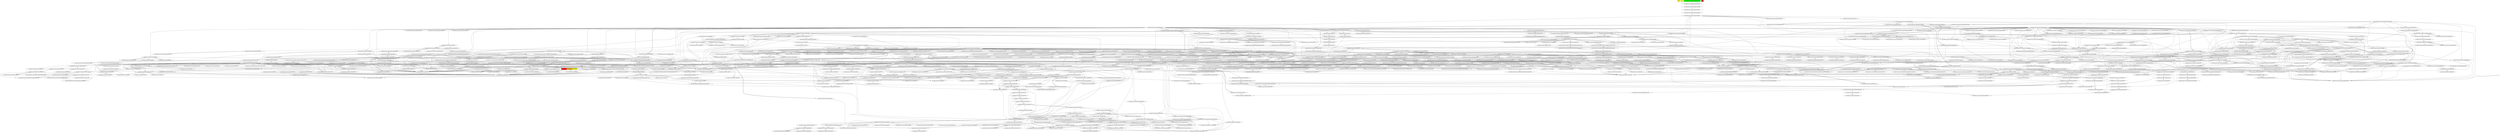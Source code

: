 digraph enhanced {
	"ochiai" [style=striped shape=box fillcolor="yellow"];
	"d4" [style=striped shape=box fillcolor="yellow"];
	"com.google.javascript.jscomp.ExploitAssigns#208" [style=striped shape=box fillcolor="red:orange:yellow"];
	"com.google.javascript.jscomp.ExploitAssignsTest#161" [style=striped shape=box fillcolor="green"];
	"real" [style=striped shape=box fillcolor="red"];
	"com.google.javascript.jscomp.parsing.IRFactory$TransformDispatcher#857" -> "com.google.javascript.rhino.head.ast.InfixExpression#95";
	"com.google.javascript.rhino.head.ast.PropertyGet#52" -> "com.google.javascript.rhino.head.ast.InfixExpression#95";
	"com.google.javascript.rhino.head.Parser#506" -> "com.google.javascript.rhino.head.ast.AstNode#200";
	"com.google.javascript.rhino.head.ast.Name#52" -> "com.google.javascript.rhino.head.ast.AstNode#200";
	"com.google.javascript.rhino.head.ast.AstNode#208" -> "com.google.javascript.rhino.head.ast.AstNode#200";
	"com.google.javascript.rhino.head.Parser#1042" -> "com.google.javascript.rhino.head.ast.AstNode#200";
	"com.google.javascript.rhino.head.ast.Name#69" -> "com.google.javascript.rhino.head.ast.AstNode#200";
	"com.google.common.collect.RegularImmutableMap#45" -> "com.google.common.collect.RegularImmutableMap$NonTerminalEntry#115";
	"com.google.common.collect.RegularImmutableMap#137" -> "com.google.common.collect.RegularImmutableMap$NonTerminalEntry#115";
	"com.google.common.collect.RegularImmutableMap$TerminalEntry#128" -> "com.google.common.collect.ImmutableEntry#34";
	"com.google.common.collect.Maps#1209" -> "com.google.common.collect.ImmutableEntry#34";
	"com.google.common.collect.RegularImmutableMap$NonTerminalEntry#110" -> "com.google.common.collect.ImmutableEntry#34";
	"com.google.javascript.rhino.head.ast.InfixExpression#60" -> "com.google.javascript.rhino.head.ast.AstNode#440";
	"com.google.javascript.rhino.head.ast.InfixExpression#105" -> "com.google.javascript.rhino.head.ast.AstNode#440";
	"com.google.javascript.rhino.head.ast.InfixExpression#128" -> "com.google.javascript.rhino.head.ast.AstNode#440";
	"com.google.javascript.rhino.head.ast.ExpressionStatement#90" -> "com.google.javascript.rhino.head.ast.AstNode#440";
	"com.google.javascript.rhino.head.ast.Name#69" -> "com.google.javascript.rhino.head.ast.AstNode#440";
	"com.google.javascript.rhino.Node#932" -> "com.google.javascript.rhino.Node#939";
	"com.google.javascript.jscomp.parsing.ParserRunner#117" -> "com.google.javascript.rhino.head.CompilerEnvirons#109" [style=bold];
	"com.google.javascript.rhino.jstype.TemplateTypeMap#198" -> "com.google.javascript.rhino.jstype.TemplateTypeMap#252";
	"com.google.common.collect.RegularImmutableMap#92" -> "com.google.common.collect.RegularImmutableMap$NonTerminalEntry#110";
	"com.google.javascript.jscomp.Compiler#1818" -> "com.google.javascript.jscomp.CodePrinter$Builder#558";
	"com.google.javascript.rhino.jstype.JSTypeRegistry#284" -> "com.google.javascript.rhino.jstype.BooleanType#53" [style=bold];
	"com.google.javascript.rhino.Node#1026" -> "com.google.javascript.rhino.Node#932";
	"com.google.javascript.rhino.jstype.FunctionType#417" -> "com.google.javascript.rhino.jstype.PrototypeObjectType#105" [style=bold];
	"com.google.javascript.rhino.head.ast.InfixExpression#60" -> "com.google.javascript.rhino.head.ast.AstNode#208";
	"com.google.javascript.rhino.jstype.JSTypeRegistry#284" -> "com.google.javascript.rhino.jstype.AllType#53" [style=bold];
	"com.google.javascript.jscomp.CodeGenerator#104" -> "com.google.javascript.rhino.Node#2368";
	"com.google.javascript.jscomp.CodePrinter$CompactCodePrinter#403" -> "com.google.javascript.jscomp.CodePrinter$CompactCodePrinter#435" [style=bold];
	"com.google.javascript.jscomp.SourceFile$Preloaded#422" -> "com.google.javascript.jscomp.SourceFile#81";
	"com.google.javascript.rhino.Node#1012" -> "com.google.javascript.rhino.Node#1021" [style=bold];
	"com.google.javascript.rhino.head.Parser#463" -> "com.google.javascript.rhino.head.Parser#506" [style=bold];
	"com.google.common.collect.ImmutableMap#143" -> "com.google.common.collect.Maps#1209";
	"com.google.javascript.jscomp.Compiler#1818" -> "com.google.javascript.jscomp.CodePrinter$Builder#567";
	"com.google.javascript.jscomp.PeepholeOptimizationsPass#61" -> "com.google.javascript.jscomp.NodeTraversal#473";
	"com.google.javascript.jscomp.NodeTraversal#473" -> "com.google.javascript.jscomp.NodeTraversal#231";
	"com.google.javascript.jscomp.NodeTraversal#493" -> "com.google.javascript.jscomp.NodeTraversal#231";
	"com.google.javascript.rhino.jstype.JSType#465" -> "com.google.javascript.rhino.jstype.TemplateTypeMap#263" [style=bold];
	"com.google.javascript.jscomp.Compiler#2085" -> "com.google.javascript.jscomp.Compiler#2059";
	"com.google.javascript.jscomp.Compiler#2185" -> "com.google.javascript.jscomp.Compiler#2059";
	"com.google.javascript.jscomp.parsing.IRFactory#520" -> "com.google.javascript.jscomp.parsing.TypeSafeDispatcher#121" [style=bold];
	"com.google.javascript.jscomp.NodeTraversal#231" -> "com.google.javascript.jscomp.NodeTraversal#239" [style=bold];
	"com.google.common.collect.ObjectArrays#110" -> "com.google.common.collect.ObjectArrays#59" [style=bold];
	"com.google.javascript.rhino.Node#1021" -> "com.google.javascript.rhino.Node#1026";
	"com.google.javascript.rhino.Node#1026" -> "com.google.javascript.rhino.Node#1026";
	"com.google.javascript.jscomp.CodePrinter#657" -> "com.google.javascript.jscomp.CodePrinter$CompactCodePrinter#403";
	"com.google.javascript.jscomp.AbstractPeepholeOptimization#62" -> "com.google.javascript.jscomp.Compiler#2045";
	"com.google.javascript.jscomp.parsing.IRFactory#184" -> "com.google.javascript.rhino.head.ast.AstRoot#46";
	"com.google.javascript.jscomp.CompilerTestCase#461" -> "com.google.javascript.jscomp.Compiler#1199";
	"com.google.javascript.rhino.jstype.TemplateTypeMap#290" -> "com.google.javascript.rhino.jstype.TemplateTypeMap#276";
	"com.google.javascript.jscomp.NodeTraversal#617" -> "com.google.javascript.jscomp.NodeTraversal#680" [style=bold];
	"com.google.javascript.jscomp.ExploitAssigns#110" -> "com.google.javascript.rhino.Node#712";
	"com.google.javascript.rhino.jstype.PrototypeObjectType#318" -> "com.google.javascript.rhino.jstype.PrototypeObjectType#366" [style=bold];
	"com.google.javascript.rhino.jstype.JSTypeRegistry#947" -> "com.google.javascript.rhino.jstype.JSTypeRegistry#939";
	"com.google.javascript.rhino.jstype.TemplateTypeMap#290" -> "com.google.javascript.rhino.jstype.JSTypeRegistry#939";
	"com.google.javascript.rhino.jstype.ModificationVisitor#228" -> "com.google.javascript.rhino.jstype.JSTypeRegistry#939";
	"com.google.javascript.rhino.jstype.TemplateTypeMap#179" -> "com.google.javascript.rhino.jstype.JSTypeRegistry#939";
	"com.google.javascript.rhino.jstype.ErrorFunctionType#51" -> "com.google.javascript.rhino.jstype.JSTypeRegistry#939";
	"com.google.javascript.rhino.testing.BaseJSTypeTestCase#234" -> "com.google.javascript.rhino.jstype.JSTypeRegistry#939";
	"com.google.javascript.rhino.jstype.JSTypeRegistry#943" -> "com.google.javascript.rhino.jstype.JSTypeRegistry#939";
	"com.google.javascript.rhino.jstype.JSTypeRegistry#1062" -> "com.google.javascript.rhino.jstype.JSTypeRegistry#939";
	"com.google.javascript.rhino.jstype.JSType#123" -> "com.google.javascript.rhino.jstype.JSTypeRegistry#939";
	"com.google.javascript.rhino.jstype.TemplateTypeMap#150" -> "com.google.javascript.rhino.jstype.JSTypeRegistry#939";
	"com.google.javascript.rhino.jstype.JSTypeRegistry#614" -> "com.google.javascript.rhino.jstype.JSTypeRegistry#939";
	"com.google.javascript.rhino.jstype.JSTypeRegistry#284" -> "com.google.javascript.rhino.jstype.StringType#53" [style=bold];
	"com.google.javascript.rhino.head.Parser#506" -> "com.google.javascript.rhino.head.ast.AstRoot#38" [style=bold];
	"com.google.common.collect.RegularImmutableMap#92" -> "com.google.common.collect.RegularImmutableMap$TerminalEntry#128" [style=bold];
	"com.google.common.collect.ImmutableMap$Builder#217" -> "com.google.common.collect.ImmutableEntry#44";
	"com.google.javascript.jscomp.SuppressDocWarningsGuard#40" -> "com.google.common.collect.ImmutableEntry#44";
	"com.google.common.collect.RegularImmutableMap#45" -> "com.google.common.collect.ImmutableEntry#44";
	"com.google.common.collect.RegularImmutableMap#137" -> "com.google.common.collect.ImmutableEntry#44";
	"com.google.javascript.rhino.jstype.JSTypeRegistry#1034" -> "com.google.javascript.rhino.jstype.AllType#58" [style=bold];
	"com.google.javascript.jscomp.PrepareAst$PrepareAnnotations#125" -> "com.google.javascript.rhino.Node#2372" [style=bold];
	"com.google.common.collect.ImmutableMap$Builder#217" -> "com.google.common.collect.ImmutableEntry#40";
	"com.google.javascript.jscomp.SuppressDocWarningsGuard#40" -> "com.google.common.collect.ImmutableEntry#40";
	"com.google.common.collect.RegularImmutableMap#45" -> "com.google.common.collect.ImmutableEntry#40";
	"com.google.common.collect.RegularImmutableMap#137" -> "com.google.common.collect.ImmutableEntry#40";
	"com.google.common.collect.Sets#183" -> "com.google.common.collect.Sets#202";
	"com.google.javascript.rhino.head.ContextFactory#409" -> "com.google.javascript.rhino.head.Kit#284";
	"com.google.javascript.rhino.head.ContextFactory#420" -> "com.google.javascript.rhino.head.Kit#284";
	"com.google.javascript.rhino.Node#939" -> "com.google.javascript.rhino.Node#949" [style=bold];
	"com.google.javascript.rhino.head.Parser#2519" -> "com.google.javascript.rhino.head.CompilerEnvirons#114";
	"com.google.javascript.rhino.head.Parser#2825" -> "com.google.javascript.rhino.head.CompilerEnvirons#114";
	"com.google.javascript.jscomp.NodeTraversal#516" -> "com.google.javascript.jscomp.NodeTraversal#692";
	"com.google.javascript.rhino.jstype.PrototypeObjectType#115" -> "com.google.javascript.rhino.jstype.JSTypeRegistry#943";
	"com.google.javascript.rhino.jstype.TemplateType#54" -> "com.google.javascript.rhino.jstype.JSTypeRegistry#943";
	"com.google.javascript.rhino.jstype.FunctionType#368" -> "com.google.javascript.rhino.jstype.JSTypeRegistry#943";
	"com.google.javascript.rhino.jstype.FunctionType#138" -> "com.google.javascript.rhino.jstype.JSTypeRegistry#943";
	"com.google.javascript.rhino.testing.BaseJSTypeTestCase#234" -> "com.google.javascript.rhino.jstype.JSTypeRegistry#943";
	"com.google.javascript.rhino.testing.BaseJSTypeTestCase#234" -> "com.google.javascript.rhino.jstype.JSTypeRegistry#947";
	"com.google.javascript.rhino.jstype.JSType#177" -> "com.google.javascript.rhino.jstype.JSTypeRegistry#947";
	"com.google.javascript.rhino.head.TokenStream#1249" -> "com.google.javascript.rhino.head.TokenStream#1329" [style=bold];
	"com.google.javascript.rhino.jstype.PrototypeObjectType#105" -> "com.google.javascript.rhino.jstype.PrototypeObjectType#115";
	"com.google.javascript.rhino.jstype.JSTypeRegistry#284" -> "com.google.javascript.rhino.jstype.PrototypeObjectType#115";
	"com.google.javascript.rhino.jstype.InstanceObjectType#60" -> "com.google.javascript.rhino.jstype.PrototypeObjectType#115";
	"com.google.javascript.rhino.jstype.FunctionType#368" -> "com.google.javascript.rhino.jstype.PrototypeObjectType#115";
	"com.google.javascript.rhino.jstype.FunctionType#138" -> "com.google.javascript.rhino.jstype.PrototypeObjectType#115";
	"com.google.javascript.jscomp.Compiler#507" -> "com.google.javascript.jscomp.JSModule#205";
	"com.google.javascript.jscomp.Compiler#461" -> "com.google.javascript.jscomp.JSModule#205";
	"com.google.javascript.jscomp.Compiler#483" -> "com.google.javascript.jscomp.JSModule#205";
	"com.google.javascript.jscomp.PeepholeOptimizationsPass#111" -> "com.google.javascript.jscomp.AbstractPeepholeOptimization#100";
	"com.google.javascript.jscomp.CodeGenerator#104" -> "com.google.javascript.jscomp.CodePrinter$MappedCodePrinter#92" [style=bold];
	"com.google.common.collect.RegularImmutableMap#45" -> "com.google.common.collect.ImmutableMap#307";
	"com.google.javascript.jscomp.parsing.ParserRunner#117" -> "com.google.javascript.rhino.head.CompilerEnvirons#143" [style=bold];
	"com.google.javascript.rhino.head.Parser#2080" -> "com.google.javascript.rhino.head.Parser#2091" [style=bold];
	"com.google.javascript.jscomp.AstValidator#327" -> "com.google.javascript.jscomp.AstValidator#334";
	"com.google.common.collect.RegularImmutableMap#45" -> "com.google.common.collect.RegularImmutableMap$TerminalEntry#132";
	"com.google.common.collect.RegularImmutableMap#137" -> "com.google.common.collect.RegularImmutableMap$TerminalEntry#132";
	"com.google.javascript.rhino.head.Parser#892" -> "com.google.javascript.rhino.head.CompilerEnvirons#148";
	"com.google.javascript.jscomp.parsing.ParserRunner#117" -> "com.google.javascript.rhino.head.CompilerEnvirons#95" [style=bold];
	"com.google.javascript.rhino.jstype.JSType#1304" -> "com.google.javascript.rhino.jstype.PrototypeObjectType#302";
	"com.google.javascript.rhino.jstype.JSTypeRegistry#688" -> "com.google.javascript.rhino.jstype.PrototypeObjectType#302";
	"com.google.javascript.rhino.jstype.FunctionType#66" -> "com.google.javascript.rhino.jstype.PrototypeObjectType#302";
	"com.google.common.collect.ImmutableList$Builder#656" -> "com.google.common.collect.ImmutableCollection$Builder#307" [style=bold];
	"com.google.javascript.jscomp.Tracer#235" -> "com.google.javascript.jscomp.Tracer#959";
	"com.google.javascript.jscomp.Tracer#408" -> "com.google.javascript.jscomp.Tracer#959";
	"com.google.javascript.rhino.jstype.JSType#1422" -> "com.google.javascript.rhino.jstype.BooleanType#103";
	"com.google.javascript.rhino.jstype.FunctionType#445" -> "com.google.javascript.rhino.jstype.FunctionType#841" [style=bold];
	"com.google.javascript.jscomp.AstValidator#621" -> "com.google.javascript.jscomp.AstValidator#327";
	"com.google.javascript.jscomp.AstValidator#340" -> "com.google.javascript.jscomp.AstValidator#327";
	"com.google.javascript.jscomp.CodeConsumer#153" -> "com.google.javascript.jscomp.CodePrinter$CompactCodePrinter#466";
	"com.google.javascript.rhino.head.Parser#2069" -> "com.google.javascript.rhino.head.Parser#2080" [style=bold];
	"com.google.javascript.rhino.jstype.BooleanType#103" -> "com.google.javascript.rhino.jstype.BooleanType#108" [style=bold];
	"com.google.javascript.jscomp.AstValidator#156" -> "com.google.javascript.jscomp.AstValidator#340";
	"com.google.javascript.rhino.head.Context#358" -> "com.google.javascript.rhino.head.Context#378" [style=bold];
	"com.google.javascript.jscomp.NodeUtil#2929" -> "com.google.javascript.rhino.Node#2392";
	"com.google.javascript.jscomp.LineNumberCheck#61" -> "com.google.javascript.rhino.Node#2392";
	"com.google.javascript.jscomp.CodeGenerator#104" -> "com.google.javascript.rhino.Node#2392";
	"com.google.javascript.jscomp.CompilerInput#117" -> "com.google.javascript.rhino.Node#2392";
	"com.google.javascript.jscomp.LineNumberCheck#69" -> "com.google.javascript.rhino.Node#2392";
	"com.google.common.collect.RegularImmutableMap$EntrySet#186" -> "com.google.common.collect.RegularImmutableMap#34" [style=bold];
	"com.google.javascript.jscomp.ComposeWarningsGuard$GuardComparator#51" -> "com.google.javascript.jscomp.ComposeWarningsGuard$GuardComparator#62";
	"com.google.javascript.rhino.jstype.JSType#1239" -> "com.google.javascript.rhino.jstype.UnknownType#103" [style=bold];
	"com.google.javascript.rhino.head.Context#378" -> "com.google.javascript.rhino.head.Context#383" [style=bold];
	"com.google.javascript.jscomp.CodeConsumer#153" -> "com.google.javascript.jscomp.CodePrinter$CompactCodePrinter#445";
	"com.google.javascript.jscomp.CodeConsumer#206" -> "com.google.javascript.jscomp.CodePrinter$CompactCodePrinter#445";
	"com.google.javascript.jscomp.CodeConsumer#181" -> "com.google.javascript.jscomp.CodePrinter$CompactCodePrinter#445";
	"com.google.javascript.jscomp.JsAst#83" -> "com.google.javascript.jscomp.Compiler#2085" [style=bold];
	"com.google.javascript.rhino.head.Parser#506" -> "com.google.javascript.rhino.head.ast.ScriptNode#66";
	"com.google.javascript.jscomp.JsAst#83" -> "com.google.javascript.rhino.Node#1091";
	"com.google.javascript.jscomp.parsing.IRFactory#174" -> "com.google.javascript.rhino.Node#1091";
	"com.google.javascript.jscomp.ComposeWarningsGuard#78" -> "com.google.javascript.jscomp.ComposeWarningsGuard$GuardComparator#51";
	"com.google.javascript.jscomp.ComposeWarningsGuard#87" -> "com.google.javascript.jscomp.ComposeWarningsGuard$GuardComparator#51";
	"com.google.javascript.jscomp.ComposeWarningsGuard$GuardComparator#51" -> "com.google.javascript.jscomp.ComposeWarningsGuard$GuardComparator#56" [style=bold];
	"com.google.javascript.jscomp.parsing.IRFactory#1495" -> "com.google.javascript.rhino.Node#512";
	"com.google.javascript.rhino.jstype.FunctionParamBuilder#135" -> "com.google.javascript.rhino.Node#512";
	"com.google.javascript.jscomp.AstValidator#85" -> "com.google.javascript.jscomp.AstValidator#307" [style=bold];
	"com.google.javascript.jscomp.CodePrinter$CompactCodePrinter#435" -> "com.google.javascript.jscomp.CodePrinter$MappedCodePrinter#61";
	"com.google.javascript.jscomp.CompilerTestCase#186" -> "com.google.javascript.jscomp.CompilerOptions#1438";
	"com.google.javascript.rhino.head.ast.AstRoot#38" -> "com.google.javascript.rhino.head.ast.ScriptNode#50" [style=bold];
	"com.google.common.collect.LinkedHashMultimap#138" -> "com.google.common.collect.LinkedHashMultimap$ValueEntry#222" [style=bold];
	"com.google.javascript.rhino.jstype.JSTypeRegistry#284" -> "com.google.javascript.rhino.jstype.ErrorFunctionType#51" [style=bold];
	"com.google.common.collect.Lists#123" -> "com.google.common.collect.Collections2#373";
	"com.google.javascript.jscomp.parsing.IRFactory#81" -> "com.google.javascript.jscomp.parsing.IRFactory#504";
	"com.google.javascript.jscomp.parsing.IRFactory#435" -> "com.google.javascript.jscomp.parsing.IRFactory#504";
	"com.google.javascript.jscomp.ExploitAssigns#48" -> "com.google.javascript.jscomp.ExploitAssigns#77" [style=bold];
	"com.google.javascript.rhino.jstype.JSTypeRegistry#688" -> "com.google.javascript.rhino.jstype.PrototypeObjectType#313";
	"com.google.javascript.rhino.jstype.FunctionType#66" -> "com.google.javascript.rhino.jstype.PrototypeObjectType#313";
	"com.google.javascript.jscomp.Compiler#2085" -> "com.google.javascript.jscomp.Compiler#2080" [style=bold];
	"com.google.javascript.rhino.jstype.UnionTypeBuilder#123" -> "com.google.javascript.rhino.jstype.PrototypeObjectType#318";
	"com.google.javascript.jscomp.CodeGenerator#104" -> "com.google.javascript.jscomp.CodeConsumer#210";
	"com.google.javascript.jscomp.CodeGenerator#769" -> "com.google.javascript.jscomp.CodeConsumer#210";
	"com.google.javascript.jscomp.Compiler#1094" -> "com.google.javascript.rhino.InputId#61";
	"com.google.javascript.rhino.head.ast.ScriptNode#50" -> "com.google.javascript.rhino.head.ast.Scope#38" [style=bold];
	"com.google.javascript.jscomp.CompilerTestCase#773" -> "com.google.javascript.jscomp.Compiler#1810";
	"com.google.javascript.rhino.head.Parser#2004" -> "com.google.javascript.rhino.head.Parser#3818";
	"com.google.javascript.rhino.head.Parser#2374" -> "com.google.javascript.rhino.head.Parser#2728";
	"com.google.javascript.jscomp.SuppressDocWarningsGuard#40" -> "com.google.javascript.jscomp.DiagnosticGroupWarningsGuard#30";
	"com.google.javascript.jscomp.CompilerOptions#1176" -> "com.google.javascript.jscomp.DiagnosticGroupWarningsGuard#30";
	"com.google.javascript.jscomp.parsing.Config#91" -> "com.google.common.collect.ImmutableMap#132";
	"com.google.javascript.jscomp.RhinoErrorReporter#78" -> "com.google.common.collect.ImmutableMap#132";
	"com.google.javascript.jscomp.Compiler#1810" -> "com.google.javascript.jscomp.Compiler#1818" [style=bold];
	"com.google.javascript.jscomp.parsing.IRFactory#81" -> "com.google.javascript.jscomp.parsing.IRFactory#510";
	"com.google.javascript.jscomp.parsing.IRFactory#435" -> "com.google.javascript.jscomp.parsing.IRFactory#510";
	"com.google.javascript.jscomp.AstValidator#77" -> "com.google.javascript.jscomp.AstValidator#85";
	"com.google.javascript.rhino.jstype.UnionTypeBuilder#317" -> "com.google.javascript.rhino.jstype.UnionType#80" [style=bold];
	"com.google.javascript.jscomp.AstValidator#475" -> "com.google.javascript.jscomp.AstValidator#768";
	"com.google.javascript.jscomp.AstValidator#69" -> "com.google.javascript.jscomp.AstValidator#768";
	"com.google.javascript.jscomp.AstValidator#621" -> "com.google.javascript.jscomp.AstValidator#768";
	"com.google.javascript.jscomp.AstValidator#340" -> "com.google.javascript.jscomp.AstValidator#768";
	"com.google.javascript.jscomp.AstValidator#85" -> "com.google.javascript.jscomp.AstValidator#768";
	"com.google.javascript.jscomp.AstValidator#77" -> "com.google.javascript.jscomp.AstValidator#768";
	"com.google.javascript.jscomp.AstValidator#85" -> "com.google.javascript.jscomp.AstValidator#300" [style=bold];
	"com.google.javascript.rhino.Node$ObjectPropListItem#315" -> "com.google.javascript.rhino.InputId#74";
	"com.google.javascript.jscomp.parsing.Config#91" -> "com.google.common.collect.ImmutableMap$Builder#235";
	"com.google.javascript.jscomp.RhinoErrorReporter#78" -> "com.google.common.collect.ImmutableMap$Builder#235";
	"com.google.javascript.jscomp.DiagnosticGroupWarningsGuard#47" -> "com.google.javascript.jscomp.DiagnosticGroup#110";
	"com.google.javascript.jscomp.Compiler#372" -> "com.google.javascript.jscomp.Compiler#398";
	"com.google.javascript.jscomp.parsing.Config#91" -> "com.google.common.collect.ImmutableMap#364";
	"com.google.common.collect.ImmutableSet#381" -> "com.google.common.collect.ImmutableSet#179";
	"com.google.common.collect.ImmutableSet#151" -> "com.google.common.collect.ImmutableSet#179";
	"com.google.javascript.jscomp.CodeConsumer#210" -> "com.google.javascript.jscomp.CodeConsumer#206";
	"com.google.javascript.jscomp.parsing.IRFactory#361" -> "com.google.javascript.jscomp.parsing.IRFactory#520" [style=bold];
	"com.google.javascript.jscomp.AstValidator#475" -> "com.google.javascript.jscomp.AstValidator#776";
	"com.google.javascript.jscomp.AstValidator#69" -> "com.google.javascript.jscomp.AstValidator#776";
	"com.google.javascript.jscomp.AstValidator#621" -> "com.google.javascript.jscomp.AstValidator#776";
	"com.google.javascript.jscomp.AstValidator#340" -> "com.google.javascript.jscomp.AstValidator#776";
	"com.google.javascript.jscomp.AstValidator#602" -> "com.google.javascript.jscomp.AstValidator#776";
	"com.google.javascript.jscomp.AstValidator#69" -> "com.google.javascript.jscomp.AstValidator#77";
	"com.google.javascript.rhino.head.CompilerEnvirons#33" -> "com.google.javascript.rhino.head.CompilerEnvirons#63";
	"com.google.common.collect.ImmutableMap$Builder#235" -> "com.google.common.collect.ImmutableMap$Builder#240" [style=bold];
	"com.google.javascript.jscomp.CompilerTestCase#773" -> "com.google.javascript.jscomp.RecentChange#23";
	"com.google.javascript.jscomp.PeepholeOptimizationsPass#44" -> "com.google.javascript.jscomp.RecentChange#23";
	"com.google.javascript.jscomp.Compiler#246" -> "com.google.javascript.jscomp.RecentChange#23";
	"com.google.javascript.rhino.jstype.TemplateTypeMap#71" -> "com.google.javascript.rhino.jstype.UnknownType#108";
	"com.google.javascript.rhino.jstype.NoType#65" -> "com.google.javascript.rhino.jstype.NoObjectType#67";
	"com.google.javascript.rhino.jstype.JSTypeRegistry#284" -> "com.google.javascript.rhino.jstype.NoObjectType#67";
	"com.google.javascript.rhino.jstype.JSTypeRegistry#1078" -> "com.google.javascript.rhino.jstype.UnionTypeBuilder#317";
	"com.google.common.collect.ImmutableMap#268" -> "com.google.common.collect.RegularImmutableMap#45";
	"com.google.common.collect.ImmutableMap$Builder#240" -> "com.google.common.collect.RegularImmutableMap#45";
	"com.google.javascript.rhino.jstype.JSTypeRegistry#224" -> "com.google.javascript.rhino.jstype.TemplateTypeMap#71";
	"com.google.javascript.rhino.jstype.JSTypeRegistry#1525" -> "com.google.javascript.rhino.jstype.TemplateTypeMap#71";
	"com.google.javascript.rhino.jstype.UnionTypeBuilder#317" -> "com.google.javascript.rhino.jstype.UnionTypeBuilder#327" [style=bold];
	"com.google.javascript.jscomp.CodeGenerator#104" -> "com.google.javascript.jscomp.NodeUtil#1191";
	"com.google.javascript.jscomp.CodeGenerator#912" -> "com.google.javascript.jscomp.NodeUtil#1191";
	"com.google.javascript.jscomp.parsing.ParserRunner#117" -> "com.google.javascript.rhino.head.CompilerEnvirons#33" [style=bold];
	"com.google.javascript.jscomp.CompilerTestCase#773" -> "com.google.javascript.jscomp.NodeUtil#3354";
	"com.google.javascript.jscomp.CompilerTestCase#773" -> "com.google.javascript.jscomp.RecentChange#36";
	"com.google.javascript.jscomp.PeepholeOptimizationsPass$1#66" -> "com.google.javascript.jscomp.RecentChange#36";
	"com.google.javascript.jscomp.parsing.Config#91" -> "com.google.common.collect.ImmutableMap$Builder#217" [style=bold];
	"com.google.common.base.Joiner#240" -> "com.google.common.base.Joiner#184" [style=bold];
	"com.google.javascript.jscomp.CompilerTestCase#773" -> "com.google.javascript.jscomp.RecentChange#32";
	"com.google.javascript.jscomp.PeepholeOptimizationsPass$1#66" -> "com.google.javascript.jscomp.RecentChange#32";
	"com.google.javascript.jscomp.Compiler#960" -> "com.google.javascript.jscomp.RecentChange#32";
	"com.google.javascript.jscomp.CompilerTestCase#461" -> "com.google.javascript.jscomp.Compiler#372";
	"com.google.javascript.jscomp.CompilerTestCase#1025" -> "com.google.javascript.jscomp.Compiler#372";
	"com.google.common.collect.ImmutableMap#268" -> "com.google.common.collect.ImmutableMap#143";
	"com.google.common.collect.ImmutableMap$Builder#182" -> "com.google.common.collect.ImmutableMap#143";
	"com.google.javascript.rhino.head.Parser#463" -> "com.google.javascript.rhino.head.AttachJsDocs#94";
	"com.google.javascript.rhino.jstype.JSType#1230" -> "com.google.javascript.rhino.jstype.JSType#1239";
	"com.google.javascript.rhino.jstype.PrototypeObjectType#318" -> "com.google.javascript.rhino.jstype.JSType#1239";
	"com.google.javascript.jscomp.CompilerInput#117" -> "com.google.javascript.jscomp.JsAst#49";
	"com.google.javascript.jscomp.CodeGenerator#104" -> "com.google.javascript.jscomp.CodePrinter$MappedCodePrinter#115" [style=bold];
	"com.google.javascript.jscomp.AstValidator#85" -> "com.google.javascript.jscomp.AstValidator#94";
	"com.google.common.collect.AbstractIndexedListIterator#68" -> "com.google.common.collect.UnmodifiableListIterator#34";
	"com.google.javascript.rhino.jstype.UnionTypeBuilder#123" -> "com.google.javascript.rhino.jstype.JSType#1230";
	"com.google.javascript.jscomp.CodePrinter#36" -> "com.google.javascript.jscomp.CodePrinter#657" [style=bold];
	"com.google.javascript.jscomp.CodeGenerator#104" -> "com.google.javascript.jscomp.CodeGenerator#1249";
	"com.google.javascript.jscomp.Compiler#2045" -> "com.google.javascript.jscomp.RecentChange#28" [style=bold];
	"com.google.common.base.Preconditions#284" -> "com.google.common.base.Preconditions#304" [style=bold];
	"com.google.javascript.jscomp.NodeTraversal#282" -> "com.google.javascript.jscomp.NodeTraversal#617" [style=bold];
	"com.google.javascript.jscomp.CompilerInput#89" -> "com.google.javascript.jscomp.JsAst#41";
	"com.google.javascript.rhino.jstype.TemplateTypeMap#263" -> "com.google.javascript.rhino.jstype.TemplateTypeMap#290" [style=bold];
	"com.google.javascript.rhino.head.CompilerEnvirons#33" -> "com.google.javascript.rhino.head.Context#1815" [style=bold];
	"com.google.javascript.jscomp.parsing.ParserRunner#117" -> "com.google.javascript.rhino.head.CompilerEnvirons#16";
	"com.google.javascript.jscomp.ErrorFormat$2#38" -> "com.google.javascript.jscomp.AbstractMessageFormatter#36";
	"com.google.javascript.rhino.jstype.ObjectType#556" -> "com.google.javascript.rhino.jstype.PrototypeObjectType#384";
	"com.google.javascript.rhino.jstype.FunctionType#66" -> "com.google.javascript.rhino.jstype.PrototypeObjectType#384";
	"com.google.common.collect.ImmutableList#592" -> "com.google.common.collect.Lists#1007" [style=bold];
	"com.google.common.collect.AbstractMapBasedMultimap#120" -> "com.google.common.collect.AbstractMultimap#37" [style=bold];
	"com.google.javascript.rhino.testing.BaseJSTypeTestCase#234" -> "com.google.javascript.rhino.testing.BaseJSTypeTestCase#391" [style=bold];
	"com.google.javascript.rhino.jstype.FunctionType#445" -> "com.google.javascript.rhino.jstype.PrototypeObjectType#389" [style=bold];
	"com.google.javascript.jscomp.CompilerTestCase#203" -> "com.google.javascript.jscomp.GoogleCodingConvention#44";
	"com.google.javascript.rhino.head.Parser#2004" -> "com.google.javascript.rhino.head.ast.Assignment#36";
	"com.google.javascript.jscomp.JsAst#83" -> "com.google.javascript.jscomp.Compiler#1616" [style=bold];
	"com.google.javascript.jscomp.GoogleCodingConvention#44" -> "com.google.javascript.jscomp.GoogleCodingConvention#49" [style=bold];
	"com.google.javascript.jscomp.ClosureCodingConvention#54" -> "com.google.common.collect.ImmutableSet#362" [style=bold];
	"com.google.javascript.jscomp.CompilerTestCase#773" -> "com.google.javascript.jscomp.CompilerTestCase#217";
	"com.google.javascript.jscomp.Compiler#1296" -> "com.google.javascript.jscomp.CompilerInput#117";
	"com.google.javascript.jscomp.Compiler#1425" -> "com.google.javascript.jscomp.CompilerInput#117";
	"com.google.javascript.jscomp.Compiler#1466" -> "com.google.javascript.jscomp.CompilerInput#117";
	"com.google.common.collect.AbstractIndexedListIterator#68" -> "com.google.common.base.Preconditions#334";
	"com.google.javascript.rhino.head.Parser#892" -> "com.google.javascript.rhino.head.Parser#932" [style=bold];
	"com.google.javascript.jscomp.NodeUtil#3331" -> "com.google.javascript.jscomp.NodeUtil#3331";
	"com.google.javascript.jscomp.NodeUtil#3323" -> "com.google.javascript.jscomp.NodeUtil#3331";
	"com.google.common.base.Joiner#184" -> "com.google.common.base.Joiner#122" [style=bold];
	"com.google.javascript.jscomp.CompilerTestCase#403" -> "com.google.javascript.jscomp.CompilerTestCase#461";
	"com.google.javascript.rhino.head.ast.InfixExpression#105" -> "com.google.javascript.rhino.head.ast.AstNode#236";
	"com.google.javascript.rhino.head.Parser#506" -> "com.google.javascript.rhino.head.ast.AstNode#236";
	"com.google.javascript.rhino.head.ast.InfixExpression#128" -> "com.google.javascript.rhino.head.ast.AstNode#236";
	"com.google.javascript.rhino.head.ast.ExpressionStatement#90" -> "com.google.javascript.rhino.head.ast.AstNode#236";
	"com.google.common.collect.ImmutableList#334" -> "com.google.common.collect.RegularImmutableAsList#54";
	"com.google.javascript.rhino.jstype.ObjectType#121" -> "com.google.javascript.rhino.jstype.PrototypeObjectType#131";
	"com.google.javascript.rhino.jstype.InstanceObjectType#88" -> "com.google.javascript.rhino.jstype.PrototypeObjectType#137";
	"com.google.javascript.rhino.jstype.ObjectType#286" -> "com.google.javascript.rhino.jstype.PrototypeObjectType#137";
	"com.google.javascript.rhino.jstype.JSType#1422" -> "com.google.javascript.rhino.jstype.VoidType#96";
	"com.google.javascript.rhino.jstype.FunctionType#1164" -> "com.google.javascript.rhino.jstype.PrototypeObjectType#378";
	"com.google.javascript.rhino.jstype.PrototypeObjectType#296" -> "com.google.javascript.rhino.jstype.PrototypeObjectType#378";
	"com.google.javascript.jscomp.CompilerInput#66" -> "com.google.javascript.jscomp.JsAst#67" [style=bold];
	"com.google.javascript.rhino.jstype.FunctionParamBuilder#95" -> "com.google.javascript.rhino.Node#1905";
	"com.google.javascript.jscomp.LightweightMessageFormatter#49" -> "com.google.javascript.jscomp.AbstractMessageFormatter#31";
	"com.google.javascript.jscomp.CompilerTestCase#773" -> "com.google.javascript.jscomp.NodeUtil#3323" [style=bold];
	"com.google.javascript.rhino.head.ast.AstNode#236" -> "com.google.javascript.rhino.head.ast.AstNode#220" [style=bold];
	"com.google.javascript.jscomp.Compiler#1296" -> "com.google.javascript.jscomp.DependencyOptions#122";
	"com.google.javascript.jscomp.Compiler#1425" -> "com.google.javascript.jscomp.DependencyOptions#122";
	"com.google.common.collect.RegularImmutableMap#45" -> "com.google.common.collect.RegularImmutableMap#87" [style=bold];
	"com.google.common.collect.ImmutableSet#362" -> "com.google.common.collect.ImmutableSet#381" [style=bold];
	"com.google.javascript.rhino.jstype.StringType#92" -> "com.google.javascript.rhino.jstype.StringType#97" [style=bold];
	"com.google.javascript.jscomp.CompilerInput#73" -> "com.google.javascript.jscomp.JsAst#72";
	"com.google.javascript.jscomp.RhinoErrorReporter#115" -> "com.google.javascript.jscomp.RhinoErrorReporter$NewRhinoErrorReporter#178" [style=bold];
	"com.google.common.base.Preconditions#334" -> "com.google.common.base.Preconditions#354" [style=bold];
	"com.google.javascript.jscomp.CodeGenerator#1172" -> "com.google.javascript.jscomp.NodeUtil#2480";
	"com.google.javascript.rhino.head.ast.AstNode#180" -> "com.google.javascript.rhino.head.ast.AstNode#227";
	"com.google.common.collect.LinkedHashMultimap#234" -> "com.google.common.base.Preconditions#118";
	"com.google.common.collect.RegularImmutableMap#45" -> "com.google.common.base.Preconditions#118";
	"com.google.javascript.jscomp.DiagnosticGroupWarningsGuard#47" -> "com.google.javascript.jscomp.DiagnosticGroup#129";
	"com.google.javascript.rhino.jstype.JSType#1422" -> "com.google.javascript.rhino.jstype.StringType#92";
	"com.google.javascript.rhino.head.ast.InfixExpression#53" -> "com.google.javascript.rhino.head.ast.InfixExpression#60";
	"com.google.common.collect.RegularImmutableMap#45" -> "com.google.common.collect.RegularImmutableMap#92" [style=bold];
	"com.google.javascript.jscomp.CompilerTestCase#461" -> "com.google.javascript.jscomp.CompilerTestCase#481" [style=bold];
	"com.google.javascript.jscomp.RhinoErrorReporter$NewRhinoErrorReporter#178" -> "com.google.javascript.jscomp.RhinoErrorReporter$NewRhinoErrorReporter#182" [style=bold];
	"com.google.common.collect.RegularImmutableAsList#39" -> "com.google.common.collect.RegularImmutableAsList#33" [style=bold];
	"com.google.javascript.jscomp.JsAst#41" -> "com.google.javascript.rhino.InputId#51";
	"com.google.javascript.rhino.jstype.ObjectType#610" -> "com.google.javascript.rhino.jstype.PrototypeObjectType#395";
	"com.google.javascript.rhino.jstype.PrototypeObjectType#407" -> "com.google.javascript.rhino.jstype.PrototypeObjectType#395";
	"com.google.javascript.rhino.Node#512" -> "com.google.javascript.rhino.Node$StringNode#191";
	"com.google.common.collect.ImmutableMapEntrySet#35" -> "com.google.common.collect.ImmutableSet#396";
	"com.google.common.collect.ImmutableSet$ArrayImmutableSet#428" -> "com.google.common.collect.ImmutableSet#396";
	"com.google.javascript.jscomp.ComposeWarningsGuard#149" -> "com.google.javascript.jscomp.DiagnosticGroupWarningsGuard#47";
	"com.google.javascript.jscomp.ClosureCodingConvention#54" -> "com.google.common.collect.ImmutableSet#151" [style=bold];
	"com.google.javascript.rhino.InputId#74" -> "com.google.javascript.rhino.InputId#56";
	"com.google.javascript.jscomp.CompilerInput#101" -> "com.google.javascript.rhino.InputId#56";
	"com.google.javascript.jscomp.JsAst#49" -> "com.google.javascript.jscomp.JsAst#83" [style=bold];
	"com.google.javascript.rhino.jstype.FunctionParamBuilder#80" -> "com.google.javascript.rhino.Node#1923" [style=bold];
	"com.google.javascript.jscomp.Compiler#1094" -> "com.google.javascript.jscomp.CompilerInput#148";
	"com.google.javascript.jscomp.CodingConventions#42" -> "com.google.javascript.jscomp.CodingConventions$DefaultCodingConvention#249";
	"com.google.javascript.jscomp.CodingConventions$DefaultCodingConvention#249" -> "com.google.javascript.jscomp.CodingConventions$DefaultCodingConvention#249";
	"com.google.javascript.rhino.head.ast.Assignment#36" -> "com.google.javascript.rhino.head.ast.InfixExpression#53";
	"com.google.javascript.rhino.head.ast.PropertyGet#44" -> "com.google.javascript.rhino.head.ast.InfixExpression#53";
	"com.google.common.collect.RegularImmutableMap$EntrySet#186" -> "com.google.common.collect.RegularImmutableAsList#39" [style=bold];
	"com.google.javascript.jscomp.CodeGenerator#104" -> "com.google.javascript.jscomp.NodeUtil#1483";
	"com.google.javascript.rhino.jstype.NumberType#53" -> "com.google.javascript.rhino.jstype.ValueType#49";
	"com.google.javascript.rhino.jstype.VoidType#54" -> "com.google.javascript.rhino.jstype.ValueType#49";
	"com.google.javascript.rhino.jstype.StringType#53" -> "com.google.javascript.rhino.jstype.ValueType#49";
	"com.google.javascript.rhino.jstype.NullType#54" -> "com.google.javascript.rhino.jstype.ValueType#49";
	"com.google.javascript.rhino.jstype.BooleanType#53" -> "com.google.javascript.rhino.jstype.ValueType#49";
	"com.google.javascript.jscomp.NodeTraversal#516" -> "com.google.javascript.jscomp.PrepareAst$PrepareAnnotations#125";
	"com.google.javascript.rhino.jstype.JSType#335" -> "com.google.javascript.rhino.jstype.JSType#351";
	"com.google.common.collect.RegularImmutableMap$EntrySet#173" -> "com.google.common.collect.ImmutableList#62";
	"com.google.common.collect.ImmutableSet$ArrayImmutableSet#424" -> "com.google.common.collect.ImmutableList#62";
	"com.google.common.collect.ImmutableList#62" -> "com.google.common.collect.ImmutableList#62";
	"com.google.common.collect.Lists#1007" -> "com.google.common.collect.ImmutableList#62";
	"com.google.javascript.rhino.jstype.TemplateTypeMap#71" -> "com.google.common.collect.ImmutableList#62";
	"com.google.javascript.jscomp.Compiler#398" -> "com.google.javascript.jscomp.Compiler#441" [style=bold];
	"com.google.javascript.rhino.jstype.JSTypeRegistry#284" -> "com.google.javascript.rhino.jstype.JSTypeRegistry#1525";
	"com.google.javascript.rhino.jstype.TemplateTypeMap#276" -> "com.google.javascript.rhino.jstype.JSTypeRegistry#1525";
	"com.google.javascript.rhino.jstype.TemplateTypeMap#263" -> "com.google.javascript.rhino.jstype.JSTypeRegistry#1525";
	"com.google.javascript.rhino.jstype.JSType#112" -> "com.google.javascript.rhino.jstype.JSTypeRegistry#1525";
	"com.google.javascript.jscomp.PrepareAst#56" -> "com.google.javascript.jscomp.PrepareAst$PrepareAnnotations#120" [style=bold];
	"com.google.javascript.rhino.jstype.JSType#1239" -> "com.google.javascript.rhino.jstype.JSTypeRegistry#239" [style=bold];
	"com.google.javascript.jscomp.CompilerInput#89" -> "com.google.javascript.jscomp.CompilerInput#66" [style=bold];
	"com.google.javascript.rhino.jstype.JSType#109" -> "com.google.javascript.rhino.jstype.JSType#112";
	"com.google.javascript.rhino.jstype.ObjectType#92" -> "com.google.javascript.rhino.jstype.JSType#112";
	"com.google.javascript.rhino.jstype.PrototypeObjectType#318" -> "com.google.javascript.rhino.jstype.ObjectType#530";
	"com.google.javascript.jscomp.Compiler#1296" -> "com.google.javascript.jscomp.CompilerOptions$TracerMode#2224";
	"com.google.javascript.jscomp.Compiler#969" -> "com.google.javascript.jscomp.CompilerOptions$TracerMode#2224";
	"com.google.javascript.jscomp.Compiler#960" -> "com.google.javascript.jscomp.CompilerOptions$TracerMode#2224";
	"com.google.javascript.rhino.Node#1717" -> "com.google.javascript.rhino.Node#1717";
	"com.google.javascript.jscomp.CompilerTestCase#773" -> "com.google.javascript.rhino.Node#1717";
	"com.google.javascript.rhino.head.Parser#2185" -> "com.google.javascript.rhino.head.Parser#2201" [style=bold];
	"com.google.javascript.rhino.jstype.PropertyMap#80" -> "com.google.common.collect.Maps#259";
	"com.google.common.collect.ImmutableSet#179" -> "com.google.common.collect.Hashing#45";
	"com.google.common.collect.RegularImmutableSet#46" -> "com.google.common.collect.Hashing#45";
	"com.google.common.collect.RegularImmutableMap#45" -> "com.google.common.collect.Hashing#45";
	"com.google.common.collect.RegularImmutableMap#137" -> "com.google.common.collect.Hashing#45";
	"com.google.javascript.jscomp.CompilerTestCase#186" -> "com.google.javascript.jscomp.CompilerOptions#1176";
	"com.google.javascript.jscomp.parsing.ParserRunner#117" -> "com.google.javascript.rhino.head.Context#619" [style=bold];
	"com.google.javascript.jscomp.Compiler#398" -> "com.google.javascript.jscomp.Compiler#433" [style=bold];
	"com.google.javascript.jscomp.Compiler#284" -> "com.google.javascript.jscomp.CompilerOptions#1180" [style=bold];
	"com.google.javascript.rhino.Node#1595" -> "com.google.javascript.rhino.Node$StringNode#212";
	"com.google.javascript.rhino.Node#1574" -> "com.google.javascript.rhino.Node$StringNode#212";
	"com.google.javascript.jscomp.AstValidator#334" -> "com.google.javascript.rhino.Node$StringNode#212";
	"com.google.javascript.jscomp.CodeGenerator#104" -> "com.google.javascript.rhino.Node$StringNode#212";
	"com.google.javascript.rhino.Node#949" -> "com.google.javascript.rhino.Node$StringNode#212";
	"com.google.javascript.jscomp.AstValidator#327" -> "com.google.javascript.rhino.Node$StringNode#212";
	"com.google.javascript.rhino.jstype.ValueType#49" -> "com.google.javascript.rhino.jstype.JSType#109";
	"com.google.javascript.rhino.jstype.ObjectType#88" -> "com.google.javascript.rhino.jstype.JSType#109";
	"com.google.javascript.rhino.jstype.AllType#53" -> "com.google.javascript.rhino.jstype.JSType#109";
	"com.google.javascript.rhino.jstype.ArrowType#69" -> "com.google.javascript.rhino.jstype.JSType#109";
	"com.google.javascript.rhino.jstype.UnionType#80" -> "com.google.javascript.rhino.jstype.JSType#109";
	"com.google.javascript.jscomp.CompilerTestCase#773" -> "com.google.javascript.jscomp.CompilerTestCase#1025";
	"com.google.javascript.jscomp.JSModule#104" -> "com.google.javascript.jscomp.CompilerInput#327" [style=bold];
	"com.google.javascript.jscomp.ClosureCodingConvention#54" -> "com.google.javascript.jscomp.CodingConventions$DefaultCodingConvention#467" [style=bold];
	"com.google.javascript.rhino.Node#1717" -> "com.google.javascript.rhino.Node#1700";
	"com.google.javascript.rhino.jstype.JSTypeRegistry#1379" -> "com.google.javascript.rhino.jstype.FunctionBuilder#91";
	"com.google.javascript.rhino.jstype.JSTypeRegistry#1387" -> "com.google.javascript.rhino.jstype.FunctionBuilder#91";
	"com.google.javascript.jscomp.parsing.ParserRunner#117" -> "com.google.javascript.rhino.Node#1940";
	"com.google.javascript.jscomp.Compiler#1296" -> "com.google.javascript.rhino.Node#1940";
	"com.google.javascript.rhino.testing.BaseJSTypeTestCase#391" -> "com.google.javascript.rhino.jstype.FunctionBuilder#97";
	"com.google.javascript.rhino.jstype.JSTypeRegistry#1379" -> "com.google.javascript.rhino.jstype.FunctionBuilder#97";
	"com.google.javascript.rhino.jstype.JSTypeRegistry#1387" -> "com.google.javascript.rhino.jstype.FunctionBuilder#97";
	"com.google.javascript.jscomp.CodeConsumer#210" -> "com.google.javascript.jscomp.CodeConsumer#153";
	"com.google.javascript.jscomp.CodeConsumer#181" -> "com.google.javascript.jscomp.CodeConsumer#153";
	"com.google.javascript.jscomp.CompilerTestCase#773" -> "com.google.common.base.Joiner#230";
	"com.google.common.base.Joiner#248" -> "com.google.common.base.Joiner#230";
	"com.google.javascript.rhino.jstype.JSTypeRegistry#1299" -> "com.google.javascript.rhino.jstype.FunctionParamBuilder#54";
	"com.google.javascript.rhino.jstype.JSTypeRegistry#1315" -> "com.google.javascript.rhino.jstype.FunctionParamBuilder#54";
	"com.google.javascript.jscomp.Compiler#507" -> "com.google.javascript.jscomp.CompilerInput#101";
	"com.google.javascript.jscomp.PeepholeOptimizationsPass#61" -> "com.google.javascript.jscomp.Compiler#1998";
	"com.google.javascript.jscomp.JsAst#83" -> "com.google.javascript.jscomp.Compiler#2604" [style=bold];
	"com.google.common.collect.ObjectArrays#59" -> "com.google.common.collect.Platform#54" [style=bold];
	"com.google.javascript.jscomp.CompilerTestCase#773" -> "com.google.javascript.jscomp.Compiler#1993";
	"com.google.javascript.jscomp.PeepholeOptimizationsPass#61" -> "com.google.javascript.jscomp.Compiler#1993";
	"com.google.javascript.jscomp.Compiler#246" -> "com.google.javascript.jscomp.Compiler#1993";
	"com.google.javascript.jscomp.parsing.Config#76" -> "com.google.javascript.jscomp.parsing.Config#91" [style=bold];
	"com.google.javascript.rhino.jstype.UnionTypeBuilder#317" -> "com.google.javascript.rhino.jstype.UnionTypeBuilder#289" [style=bold];
	"com.google.javascript.rhino.jstype.JSType#1239" -> "com.google.javascript.rhino.jstype.ObjectType#556";
	"com.google.javascript.rhino.jstype.UnionTypeBuilder#123" -> "com.google.javascript.rhino.jstype.ObjectType#556";
	"com.google.javascript.rhino.jstype.PrototypeObjectType#366" -> "com.google.javascript.rhino.jstype.ObjectType#556";
	"com.google.javascript.rhino.jstype.JSType#572" -> "com.google.javascript.rhino.jstype.ObjectType#556";
	"com.google.javascript.rhino.jstype.PrototypeObjectType#318" -> "com.google.javascript.rhino.jstype.ObjectType#556";
	"com.google.javascript.rhino.head.Parser#2201" -> "com.google.javascript.rhino.head.Parser#2221" [style=bold];
	"com.google.javascript.rhino.jstype.TemplateTypeMap#198" -> "com.google.common.collect.RegularImmutableList#81";
	"com.google.common.collect.LinkedHashMultimap#234" -> "com.google.common.collect.AbstractSetMultimap#44";
	"com.google.common.collect.ImmutableList$Builder#740" -> "com.google.common.collect.ImmutableList#74";
	"com.google.javascript.jscomp.CodingConventions$DefaultCodingConvention#467" -> "com.google.common.collect.ImmutableList#74";
	"com.google.javascript.rhino.jstype.JSTypeRegistry#224" -> "com.google.common.collect.ImmutableList#74";
	"com.google.javascript.rhino.jstype.JSTypeRegistry#1525" -> "com.google.common.collect.ImmutableList#74";
	"com.google.javascript.rhino.jstype.FunctionType#138" -> "com.google.common.collect.ImmutableList#74";
	"com.google.javascript.rhino.head.Context#650" -> "com.google.javascript.rhino.head.Context#632" [style=bold];
	"com.google.javascript.jscomp.NodeUtil#3354" -> "com.google.javascript.jscomp.NodeUtil#2789";
	"com.google.javascript.jscomp.NodeUtil#2789" -> "com.google.javascript.jscomp.NodeUtil#2789";
	"com.google.javascript.rhino.jstype.JSTypeRegistry#284" -> "com.google.javascript.rhino.jstype.JSTypeRegistry#1315";
	"com.google.javascript.rhino.jstype.JSTypeRegistry#1291" -> "com.google.javascript.rhino.jstype.JSTypeRegistry#1315";
	"com.google.javascript.jscomp.parsing.ParserRunner#66" -> "com.google.javascript.jscomp.parsing.Config#76";
	"com.google.javascript.jscomp.NodeTraversal#516" -> "com.google.javascript.jscomp.PrepareAst$PrepareAnnotations#133";
	"com.google.javascript.rhino.jstype.ArrowType#69" -> "com.google.javascript.rhino.jstype.JSType#123";
	"com.google.javascript.jscomp.parsing.IRFactory$TransformDispatcher#523" -> "com.google.javascript.rhino.head.ast.PropertyGet#69";
	"com.google.javascript.jscomp.parsing.IRFactory$TransformDispatcher#908" -> "com.google.javascript.jscomp.parsing.IRFactory$TransformDispatcher#925";
	"com.google.javascript.rhino.head.Parser#506" -> "com.google.javascript.rhino.head.Parser#283";
	"com.google.javascript.rhino.head.Parser#2825" -> "com.google.javascript.rhino.head.Parser#283";
	"com.google.javascript.rhino.head.Parser#2429" -> "com.google.javascript.rhino.head.Parser#283";
	"com.google.javascript.rhino.head.Parser#2201" -> "com.google.javascript.rhino.head.Parser#283";
	"com.google.javascript.rhino.head.Parser#2113" -> "com.google.javascript.rhino.head.Parser#283";
	"com.google.javascript.rhino.head.Parser#2004" -> "com.google.javascript.rhino.head.Parser#283";
	"com.google.javascript.rhino.head.Parser#2221" -> "com.google.javascript.rhino.head.Parser#283";
	"com.google.javascript.rhino.head.Parser#2166" -> "com.google.javascript.rhino.head.Parser#283";
	"com.google.javascript.rhino.head.Parser#2374" -> "com.google.javascript.rhino.head.Parser#283";
	"com.google.javascript.rhino.head.Parser#344" -> "com.google.javascript.rhino.head.Parser#283";
	"com.google.javascript.rhino.head.Parser#2185" -> "com.google.javascript.rhino.head.Parser#283";
	"com.google.javascript.rhino.head.Parser#2141" -> "com.google.javascript.rhino.head.Parser#283";
	"com.google.javascript.rhino.head.Parser#335" -> "com.google.javascript.rhino.head.Parser#283";
	"com.google.javascript.rhino.head.Parser#359" -> "com.google.javascript.rhino.head.Parser#283";
	"com.google.javascript.rhino.head.Parser#932" -> "com.google.javascript.rhino.head.Parser#283";
	"com.google.javascript.rhino.head.Parser#327" -> "com.google.javascript.rhino.head.Parser#283";
	"com.google.javascript.rhino.head.Parser#316" -> "com.google.javascript.rhino.head.Parser#283";
	"com.google.javascript.rhino.head.Parser#2519" -> "com.google.javascript.rhino.head.Parser#3301";
	"com.google.javascript.rhino.head.Parser#2825" -> "com.google.javascript.rhino.head.Parser#3301";
	"com.google.javascript.jscomp.CompilerTestCase#186" -> "com.google.javascript.jscomp.CompilerTestCase#203";
	"com.google.common.collect.RegularImmutableAsList#54" -> "com.google.common.collect.RegularImmutableList#96";
	"com.google.common.collect.ImmutableList#334" -> "com.google.common.collect.RegularImmutableList#96";
	"com.google.javascript.jscomp.CompilerTestCase#178" -> "com.google.javascript.jscomp.CompilerOptions#884";
	"com.google.javascript.jscomp.CodePrinter$Builder#558" -> "com.google.javascript.jscomp.CompilerOptions#884";
	"com.google.javascript.jscomp.Compiler#1967" -> "com.google.javascript.jscomp.PrepareAst#40" [style=bold];
	"com.google.javascript.jscomp.CodeGenerator#104" -> "com.google.javascript.jscomp.CodeConsumer#134";
	"com.google.javascript.jscomp.NodeUtil#1191" -> "com.google.javascript.jscomp.NodeUtil#1200" [style=bold];
	"com.google.javascript.rhino.jstype.JSTypeRegistry#224" -> "com.google.javascript.rhino.jstype.JSTypeRegistry#275" [style=bold];
	"com.google.javascript.jscomp.PrepareAst#40" -> "com.google.javascript.jscomp.PrepareAst#43" [style=bold];
	"com.google.javascript.rhino.jstype.JSType#388" -> "com.google.javascript.rhino.jstype.JSType#396" [style=bold];
	"com.google.javascript.jscomp.RhinoErrorReporter#78" -> "com.google.javascript.rhino.SimpleErrorReporter#109";
	"com.google.javascript.jscomp.Compiler#246" -> "com.google.common.collect.Maps#211";
	"com.google.javascript.rhino.head.Parser#506" -> "com.google.javascript.rhino.head.ast.ScriptNode#157";
	"com.google.javascript.rhino.Node$StringNode#230" -> "com.google.javascript.rhino.Node#1514";
	"com.google.javascript.rhino.Node#1514" -> "com.google.javascript.rhino.Node#1514";
	"com.google.javascript.rhino.Node#1489" -> "com.google.javascript.rhino.Node#1514";
	"com.google.javascript.rhino.Node#1443" -> "com.google.javascript.rhino.Node#1514";
	"com.google.javascript.rhino.jstype.JSTypeRegistry#1299" -> "com.google.javascript.rhino.jstype.FunctionParamBuilder#80" [style=bold];
	"com.google.javascript.rhino.testing.BaseJSTypeTestCase#391" -> "com.google.javascript.rhino.jstype.FunctionBuilder#65";
	"com.google.javascript.rhino.jstype.JSTypeRegistry#1379" -> "com.google.javascript.rhino.jstype.FunctionBuilder#65";
	"com.google.javascript.rhino.jstype.JSTypeRegistry#1387" -> "com.google.javascript.rhino.jstype.FunctionBuilder#65";
	"com.google.javascript.jscomp.CodeConsumer#134" -> "com.google.javascript.jscomp.CodeConsumer#138";
	"com.google.javascript.jscomp.NodeUtil#2789" -> "com.google.common.base.Predicates$ObjectPredicate$1#278";
	"com.google.javascript.jscomp.parsing.IRFactory#404" -> "com.google.javascript.jscomp.parsing.IRFactory#274";
	"com.google.javascript.jscomp.parsing.IRFactory#361" -> "com.google.javascript.jscomp.parsing.IRFactory#274";
	"com.google.javascript.rhino.jstype.JSTypeRegistry#275" -> "com.google.javascript.rhino.jstype.JSTypeRegistry#284" [style=bold];
	"com.google.javascript.rhino.jstype.JSTypeRegistry#1315" -> "com.google.javascript.rhino.jstype.FunctionParamBuilder#63" [style=bold];
	"com.google.javascript.rhino.jstype.JSTypeRegistry#284" -> "com.google.common.collect.ImmutableList#95";
	"com.google.javascript.rhino.head.ast.InfixExpression#60" -> "com.google.javascript.rhino.head.ast.AstNode#193";
	"com.google.javascript.rhino.head.ast.ExpressionStatement#59" -> "com.google.javascript.rhino.head.ast.AstNode#193";
	"com.google.javascript.rhino.head.Parser#232" -> "com.google.javascript.rhino.head.ast.AstNode#193";
	"com.google.javascript.rhino.jstype.TemplateTypeMap#290" -> "com.google.common.collect.ImmutableList#624";
	"com.google.javascript.rhino.jstype.TemplateTypeMap#71" -> "com.google.common.collect.ImmutableList#624";
	"com.google.javascript.jscomp.Compiler#534" -> "com.google.javascript.jscomp.CompilerInput#95";
	"com.google.javascript.jscomp.Compiler#1967" -> "com.google.javascript.jscomp.PrepareAst#56" [style=bold];
	"com.google.javascript.rhino.jstype.JSTypeRegistry#284" -> "com.google.javascript.rhino.jstype.JSTypeRegistry#1336" [style=bold];
	"com.google.javascript.jscomp.CodeGenerator#104" -> "com.google.javascript.jscomp.CodeGenerator#912";
	"com.google.javascript.jscomp.CodeGenerator#769" -> "com.google.javascript.jscomp.CodeGenerator#912";
	"com.google.javascript.rhino.jstype.JSType#572" -> "com.google.javascript.rhino.jstype.JSType#388";
	"com.google.javascript.rhino.jstype.PrototypeObjectType#318" -> "com.google.javascript.rhino.jstype.JSType#388";
	"com.google.common.collect.SingletonImmutableList#45" -> "com.google.common.base.Preconditions#284";
	"com.google.common.collect.RegularImmutableList#81" -> "com.google.common.base.Preconditions#284";
	"com.google.javascript.jscomp.CompilerTestCase#461" -> "com.google.common.collect.ImmutableList#86";
	"com.google.javascript.rhino.jstype.JSTypeRegistry#284" -> "com.google.common.collect.ImmutableList#86";
	"com.google.javascript.rhino.jstype.ObjectType#121" -> "com.google.javascript.rhino.jstype.PropertyMap#148" [style=bold];
	"com.google.javascript.rhino.Node#712" -> "com.google.javascript.rhino.Node#1740";
	"com.google.javascript.jscomp.ExploitAssigns#110" -> "com.google.javascript.jscomp.ExploitAssigns#208";
	"com.google.javascript.rhino.Node#949" -> "com.google.javascript.rhino.Token#182";
	"com.google.javascript.rhino.jstype.JSType#177" -> "com.google.javascript.rhino.jstype.JSType#173" [style=bold];
	"com.google.javascript.jscomp.Compiler$4#870" -> "com.google.javascript.jscomp.PassFactory#37";
	"com.google.javascript.rhino.jstype.JSTypeRegistry#1315" -> "com.google.javascript.rhino.jstype.FunctionParamBuilder#95" [style=bold];
	"com.google.common.collect.RegularImmutableList#45" -> "com.google.common.collect.RegularImmutableList#38" [style=bold];
	"com.google.javascript.jscomp.JSModule#94" -> "com.google.javascript.jscomp.CompilerInput#85";
	"com.google.javascript.rhino.head.ContextFactory#226" -> "com.google.javascript.rhino.head.Context#604";
	"com.google.javascript.rhino.head.CompilerEnvirons#33" -> "com.google.javascript.rhino.head.Context#604";
	"com.google.javascript.rhino.head.Parser#2374" -> "com.google.javascript.rhino.head.Parser#2429";
	"com.google.javascript.rhino.jstype.FunctionParamBuilder#95" -> "com.google.javascript.rhino.jstype.JSType#177";
	"com.google.javascript.jscomp.Compiler#441" -> "com.google.javascript.jscomp.CompilerInput#89";
	"com.google.javascript.jscomp.CompilerInput#85" -> "com.google.javascript.jscomp.CompilerInput#89";
	"com.google.javascript.jscomp.parsing.IRFactory$TransformDispatcher#857" -> "com.google.javascript.rhino.head.ast.AstNode#180";
	"com.google.javascript.jscomp.parsing.IRFactory#435" -> "com.google.javascript.rhino.head.ast.AstNode#180";
	"com.google.javascript.rhino.jstype.JSTypeRegistry#284" -> "com.google.javascript.rhino.jstype.NoType#65";
	"com.google.javascript.rhino.jstype.NoResolvedType#59" -> "com.google.javascript.rhino.jstype.NoType#65";
	"com.google.javascript.rhino.jstype.JSType#1239" -> "com.google.javascript.rhino.jstype.JSType#1304" [style=bold];
	"com.google.javascript.rhino.Node#1844" -> "com.google.javascript.rhino.Node$FileLevelJsDocBuilder#1855" [style=bold];
	"com.google.javascript.jscomp.Compiler#284" -> "com.google.javascript.jscomp.LoggerErrorManager#35";
	"com.google.javascript.rhino.Node#810" -> "com.google.javascript.rhino.Node$ObjectPropListItem#310";
	"com.google.common.collect.ImmutableList$Builder#740" -> "com.google.common.collect.RegularImmutableList#45";
	"com.google.common.collect.ImmutableList#319" -> "com.google.common.collect.RegularImmutableList#45";
	"com.google.javascript.rhino.Node#949" -> "com.google.javascript.rhino.Node$ObjectPropListItem#315";
	"com.google.javascript.rhino.Node#1514" -> "com.google.javascript.rhino.Node$StringNode#230";
	"com.google.javascript.rhino.jstype.UnionTypeBuilder#123" -> "com.google.javascript.rhino.jstype.JSType#169";
	"com.google.javascript.rhino.jstype.JSType#177" -> "com.google.javascript.rhino.jstype.JSType#169";
	"com.google.javascript.rhino.head.ast.AstNode#208" -> "com.google.javascript.rhino.head.ast.AstNode#171";
	"com.google.javascript.jscomp.CompilerInput#66" -> "com.google.javascript.jscomp.CompilerInput#73";
	"com.google.javascript.rhino.jstype.UnionTypeBuilder#123" -> "com.google.javascript.rhino.jstype.JSType#165";
	"com.google.javascript.rhino.jstype.JSType#177" -> "com.google.javascript.rhino.jstype.JSType#165";
	"com.google.javascript.rhino.SimpleErrorReporter#109" -> "com.google.javascript.rhino.SimpleErrorReporter#118";
	"com.google.javascript.rhino.jstype.JSType#177" -> "com.google.javascript.rhino.jstype.NoType#75";
	"com.google.javascript.rhino.jstype.JSTypeRegistry#284" -> "com.google.javascript.rhino.jstype.JSTypeRegistry#1114";
	"com.google.javascript.rhino.jstype.NoObjectType#67" -> "com.google.javascript.rhino.jstype.JSTypeRegistry#1114";
	"com.google.javascript.rhino.jstype.ErrorFunctionType#51" -> "com.google.javascript.rhino.jstype.JSTypeRegistry#1114";
	"com.google.javascript.rhino.head.Parser#506" -> "com.google.javascript.rhino.head.ast.ScriptNode#147";
	"com.google.javascript.rhino.jstype.TemplateTypeMap#126" -> "com.google.common.collect.RegularImmutableList#50";
	"com.google.javascript.rhino.jstype.TemplateTypeMap#169" -> "com.google.common.collect.RegularImmutableList#50";
	"com.google.javascript.rhino.jstype.TemplateTypeMap#276" -> "com.google.common.collect.RegularImmutableList#50";
	"com.google.javascript.rhino.jstype.TemplateTypeMap#198" -> "com.google.common.collect.RegularImmutableList#50";
	"com.google.javascript.rhino.jstype.TemplateTypeMap#71" -> "com.google.common.collect.RegularImmutableList#50";
	"com.google.javascript.jscomp.CompilerTestCase#372" -> "com.google.javascript.jscomp.CompilerTestCase#403";
	"com.google.common.collect.Lists#105" -> "com.google.common.primitives.Ints#101";
	"com.google.javascript.rhino.jstype.JSTypeRegistry#1525" -> "com.google.common.collect.RegularImmutableList#54";
	"com.google.javascript.rhino.jstype.TemplateTypeMap#309" -> "com.google.common.collect.RegularImmutableList#54";
	"com.google.common.collect.ImmutableMap#70" -> "com.google.common.collect.ImmutableBiMap#53" [style=bold];
	"com.google.javascript.rhino.jstype.JSType#335" -> "com.google.javascript.rhino.jstype.FunctionType#257";
	"com.google.common.collect.RegularImmutableList#96" -> "com.google.common.collect.Iterators#1114" [style=bold];
	"com.google.javascript.jscomp.PeepholeOptimizationsPass#61" -> "com.google.javascript.jscomp.PeepholeOptimizationsPass#105" [style=bold];
	"com.google.javascript.jscomp.CodePrinter$Builder#567" -> "com.google.javascript.jscomp.CompilerOptions#1563" [style=bold];
	"com.google.javascript.jscomp.Compiler#2173" -> "com.google.javascript.jscomp.BasicErrorManager#75";
	"com.google.javascript.rhino.jstype.JSTypeRegistry#284" -> "com.google.javascript.rhino.jstype.JSTypeRegistry#1124" [style=bold];
	"com.google.javascript.jscomp.CodeGenerator#104" -> "com.google.javascript.rhino.Node#2400";
	"com.google.javascript.jscomp.parsing.IRFactory$TransformDispatcher#544" -> "com.google.javascript.rhino.Node#2400";
	"com.google.javascript.jscomp.parsing.IRFactory$TransformDispatcher#621" -> "com.google.javascript.rhino.Node#2400";
	"com.google.javascript.jscomp.Compiler#246" -> "com.google.javascript.jscomp.Compiler$4#870" [style=bold];
	"com.google.javascript.rhino.jstype.PrototypeObjectType#137" -> "com.google.javascript.rhino.jstype.PropertyMap#193" [style=bold];
	"com.google.javascript.jscomp.parsing.IRFactory$TransformDispatcher#523" -> "com.google.javascript.jscomp.parsing.TypeSafeDispatcher#74" [style=bold];
	"com.google.javascript.jscomp.PeepholeOptimizationsPass#61" -> "com.google.javascript.jscomp.PeepholeOptimizationsPass#111" [style=bold];
	"com.google.javascript.rhino.head.TokenStream#279" -> "com.google.javascript.rhino.head.TokenStream#1268";
	"com.google.javascript.rhino.head.TokenStream#1261" -> "com.google.javascript.rhino.head.TokenStream#1268";
	"com.google.javascript.rhino.jstype.JSTypeRegistry#1171" -> "com.google.javascript.rhino.jstype.JSTypeRegistry#1379" [style=bold];
	"com.google.javascript.rhino.head.ast.InfixExpression#105" -> "com.google.javascript.rhino.head.Node#520";
	"com.google.javascript.rhino.head.Parser#3301" -> "com.google.javascript.rhino.head.Node#520";
	"com.google.javascript.rhino.head.ast.ExpressionStatement#90" -> "com.google.javascript.rhino.head.Node#520";
	"com.google.javascript.rhino.head.Parser#2374" -> "com.google.javascript.rhino.head.Node#520";
	"com.google.javascript.rhino.head.Parser#2519" -> "com.google.javascript.rhino.head.Node#520";
	"com.google.javascript.rhino.head.Parser#2429" -> "com.google.javascript.rhino.head.Node#520";
	"com.google.javascript.jscomp.parsing.ParserRunner#117" -> "com.google.javascript.rhino.head.Parser#463";
	"com.google.javascript.jscomp.parsing.IRFactory$TransformDispatcher#523" -> "com.google.javascript.jscomp.parsing.IRFactory$TransformDispatcher#544";
	"com.google.javascript.rhino.head.TokenStream#279" -> "com.google.javascript.rhino.head.TokenStream#1261";
	"com.google.javascript.jscomp.SyntacticScopeCreator#55" -> "com.google.javascript.jscomp.SyntacticScopeCreator$DefaultRedeclarationHandler#190";
	"com.google.javascript.jscomp.SyntacticScopeCreator$DefaultRedeclarationHandler#190" -> "com.google.javascript.jscomp.SyntacticScopeCreator$DefaultRedeclarationHandler#190";
	"com.google.javascript.rhino.jstype.JSTypeRegistry#284" -> "com.google.javascript.rhino.jstype.NoResolvedType#59" [style=bold];
	"com.google.javascript.rhino.Node#1443" -> "com.google.javascript.rhino.Node$NodeMismatch#2192";
	"com.google.javascript.jscomp.Compiler#1004" -> "com.google.javascript.jscomp.BasicErrorManager#90" [style=bold];
	"com.google.javascript.rhino.Node#1574" -> "com.google.javascript.rhino.Node#1574";
	"com.google.javascript.jscomp.ExploitAssigns#110" -> "com.google.javascript.rhino.Node#1574";
	"com.google.javascript.jscomp.ExploitAssigns#33" -> "com.google.javascript.jscomp.NodeUtil#1621";
	"com.google.javascript.jscomp.ComposeWarningsGuard#83" -> "com.google.javascript.jscomp.ComposeWarningsGuard#78";
	"com.google.javascript.jscomp.Compiler#284" -> "com.google.javascript.jscomp.ComposeWarningsGuard#78";
	"com.google.javascript.rhino.jstype.JSType#1304" -> "com.google.javascript.rhino.jstype.JSType#773";
	"com.google.javascript.rhino.jstype.FunctionType#1071" -> "com.google.javascript.rhino.jstype.JSType#773";
	"com.google.javascript.rhino.jstype.PrototypeObjectType#318" -> "com.google.javascript.rhino.jstype.JSType#773";
	"com.google.javascript.rhino.head.Parser#2058" -> "com.google.javascript.rhino.head.Parser#2069" [style=bold];
	"com.google.javascript.jscomp.GoogleCodingConvention#44" -> "com.google.javascript.jscomp.ClosureCodingConvention#50";
	"com.google.javascript.jscomp.Compiler#246" -> "com.google.javascript.jscomp.ClosureCodingConvention#50";
	"com.google.javascript.rhino.jstype.JSTypeRegistry#1184" -> "com.google.javascript.rhino.jstype.JSTypeRegistry#1387" [style=bold];
	"com.google.javascript.jscomp.ClosureCodingConvention#50" -> "com.google.javascript.jscomp.ClosureCodingConvention#54" [style=bold];
	"com.google.javascript.rhino.head.TokenStream#1268" -> "com.google.javascript.rhino.head.TokenStream#1273" [style=bold];
	"com.google.javascript.rhino.jstype.TemplateTypeMap#276" -> "com.google.javascript.rhino.jstype.TemplateTypeMap#309";
	"com.google.javascript.rhino.jstype.TemplateTypeMap#263" -> "com.google.javascript.rhino.jstype.TemplateTypeMap#309";
	"com.google.javascript.jscomp.NodeUtil#2929" -> "com.google.javascript.rhino.Node#1320";
	"com.google.javascript.jscomp.CodeGenerator#104" -> "com.google.javascript.rhino.Node#1320";
	"com.google.javascript.jscomp.CodeGenerator#769" -> "com.google.javascript.rhino.Node#1320";
	"com.google.javascript.jscomp.CompilerTestCase#773" -> "com.google.javascript.jscomp.BasicErrorManager#80";
	"com.google.javascript.rhino.head.ObjToIntMap#329" -> "com.google.javascript.rhino.head.ObjToIntMap#293" [style=bold];
	"com.google.javascript.jscomp.Compiler#1810" -> "com.google.javascript.jscomp.Compiler#1589";
	"com.google.javascript.jscomp.CompilerTestCase#773" -> "com.google.javascript.jscomp.CompilerTestCase$BlackHoleErrorManager#1112" [style=bold];
	"com.google.javascript.rhino.head.CompilerEnvirons#33" -> "com.google.javascript.rhino.head.Context#1786" [style=bold];
	"com.google.javascript.jscomp.CompilerTestCase$BlackHoleErrorManager#1112" -> "com.google.javascript.jscomp.CompilerTestCase$BlackHoleErrorManager#1113" [style=bold];
	"com.google.javascript.jscomp.Compiler#997" -> "com.google.javascript.jscomp.BasicErrorManager#85";
	"com.google.javascript.jscomp.CompilerTestCase#773" -> "com.google.javascript.jscomp.BasicErrorManager#85";
	"com.google.javascript.rhino.jstype.JSTypeRegistry#284" -> "com.google.javascript.rhino.jstype.TemplateType#54";
	"com.google.javascript.rhino.head.Parser#2022" -> "com.google.javascript.rhino.head.Parser#2058" [style=bold];
	"com.google.javascript.jscomp.parsing.TypeSafeDispatcher#121" -> "com.google.javascript.jscomp.parsing.IRFactory$TransformDispatcher#523";
	"com.google.javascript.jscomp.parsing.IRFactory$TransformDispatcher#523" -> "com.google.javascript.jscomp.parsing.IRFactory$TransformDispatcher#523";
	"com.google.javascript.jscomp.parsing.IRFactory#140" -> "com.google.javascript.jscomp.parsing.IRFactory$TransformDispatcher#523";
	"com.google.javascript.rhino.jstype.TemplateTypeMap#290" -> "com.google.common.collect.ImmutableList$Builder#740";
	"com.google.javascript.rhino.jstype.TemplateTypeMap#71" -> "com.google.common.collect.ImmutableList$Builder#740";
	"com.google.javascript.jscomp.CodeConsumer#210" -> "com.google.javascript.jscomp.CodePrinter$CompactCodePrinter#492";
	"com.google.javascript.jscomp.CodePrinter$CompactCodePrinter#466" -> "com.google.javascript.jscomp.CodePrinter$CompactCodePrinter#492";
	"com.google.javascript.rhino.Node#1595" -> "com.google.javascript.rhino.Node#1595";
	"com.google.javascript.jscomp.ExploitAssigns#110" -> "com.google.javascript.rhino.Node#1595";
	"com.google.javascript.jscomp.parsing.ParserRunner#117" -> "com.google.javascript.rhino.head.Context#421" [style=bold];
	"com.google.common.collect.LinkedHashMultimap#88" -> "com.google.common.collect.LinkedHashMultimap#234" [style=bold];
	"com.google.javascript.jscomp.AstValidator#69" -> "com.google.javascript.jscomp.AstValidator#294";
	"com.google.javascript.jscomp.AstValidator#77" -> "com.google.javascript.jscomp.AstValidator#294";
	"com.google.javascript.jscomp.NodeTraversal#516" -> "com.google.javascript.jscomp.PeepholeOptimizationsPass$PeepCallback#82";
	"com.google.javascript.rhino.head.TokenStream#279" -> "com.google.javascript.rhino.head.TokenStream#1218";
	"com.google.javascript.rhino.head.Parser#3301" -> "com.google.javascript.rhino.head.Parser#3337";
	"com.google.javascript.jscomp.CompilerTestCase$BlackHoleErrorManager#1113" -> "com.google.javascript.jscomp.BasicErrorManager#36";
	"com.google.javascript.jscomp.LoggerErrorManager#35" -> "com.google.javascript.jscomp.BasicErrorManager#36";
	"com.google.javascript.rhino.head.Parser#2004" -> "com.google.javascript.rhino.head.Parser#2004";
	"com.google.javascript.rhino.head.Parser#1987" -> "com.google.javascript.rhino.head.Parser#2004";
	"com.google.javascript.rhino.jstype.FunctionType#433" -> "com.google.javascript.rhino.jstype.FunctionType#445" [style=bold];
	"com.google.javascript.rhino.jstype.JSTypeRegistry#284" -> "com.google.javascript.rhino.jstype.NullType#54" [style=bold];
	"com.google.javascript.jscomp.JsAst#49" -> "com.google.javascript.rhino.Node#1113";
	"com.google.javascript.jscomp.ExploitAssigns#110" -> "com.google.javascript.rhino.Node#695";
	"com.google.javascript.rhino.Node#1631" -> "com.google.javascript.rhino.Node#695";
	"com.google.javascript.jscomp.CodeGenerator#104" -> "com.google.javascript.rhino.Node#2432";
	"com.google.javascript.jscomp.NodeTraversal#473" -> "com.google.javascript.jscomp.Compiler#2010";
	"com.google.javascript.jscomp.AstValidator#300" -> "com.google.javascript.rhino.Node#1100";
	"com.google.javascript.jscomp.NodeTraversal#692" -> "com.google.javascript.rhino.Node#1100";
	"com.google.javascript.rhino.head.Context#619" -> "com.google.javascript.rhino.head.Context#650" [style=bold];
	"com.google.javascript.jscomp.CompilerOptions#884" -> "com.google.javascript.jscomp.ComposeWarningsGuard#83" [style=bold];
	"com.google.javascript.rhino.head.ObjToIntMap#329" -> "com.google.javascript.rhino.head.ObjToIntMap#271" [style=bold];
	"com.google.common.collect.ArrayListMultimap#107" -> "com.google.common.collect.AbstractListMultimap#46" [style=bold];
	"com.google.javascript.jscomp.SourceFile$Preloaded#422" -> "com.google.javascript.jscomp.SourceFile#43" [style=bold];
	"com.google.javascript.rhino.jstype.ObjectType#530" -> "com.google.javascript.rhino.jstype.JSType#544";
	"com.google.javascript.rhino.jstype.JSType#1239" -> "com.google.javascript.rhino.jstype.JSType#544";
	"com.google.javascript.jscomp.NodeTraversal$1#479" -> "com.google.javascript.jscomp.Compiler#2015" [style=bold];
	"com.google.javascript.jscomp.ComposeWarningsGuard#104" -> "com.google.javascript.jscomp.ComposeWarningsGuard#87";
	"com.google.javascript.jscomp.CompilerOptions#1202" -> "com.google.javascript.jscomp.ComposeWarningsGuard#87";
	"com.google.javascript.jscomp.NodeTraversal#282" -> "com.google.javascript.jscomp.NodeUtil#2929" [style=bold];
	"com.google.javascript.rhino.jstype.PrototypeObjectType#378" -> "com.google.javascript.rhino.jstype.ObjectType#585" [style=bold];
	"com.google.javascript.rhino.head.ScriptRuntime#3625" -> "com.google.javascript.rhino.head.ScriptRuntime$DefaultMessageProvider#3634" [style=bold];
	"com.google.javascript.rhino.head.TokenStream#279" -> "com.google.javascript.rhino.head.TokenStream#1224";
	"com.google.javascript.rhino.Node#1100" -> "com.google.javascript.rhino.Node#1106";
	"com.google.javascript.rhino.jstype.JSTypeRegistry#1336" -> "com.google.javascript.rhino.jstype.JSTypeRegistry#1171" [style=bold];
	"com.google.javascript.rhino.jstype.JSTypeRegistry#284" -> "com.google.javascript.rhino.jstype.FunctionType#433";
	"com.google.javascript.rhino.jstype.FunctionType#417" -> "com.google.javascript.rhino.jstype.FunctionType#433";
	"com.google.javascript.rhino.jstype.FunctionType#368" -> "com.google.javascript.rhino.jstype.FunctionType#433";
	"com.google.common.collect.RegularImmutableMap#45" -> "com.google.common.collect.Hashing#53";
	"com.google.common.collect.RegularImmutableMap$EntrySet#173" -> "com.google.common.collect.ImmutableCollection#169";
	"com.google.common.collect.ImmutableSet$ArrayImmutableSet#424" -> "com.google.common.collect.ImmutableCollection#169";
	"com.google.javascript.rhino.jstype.FunctionType#396" -> "com.google.javascript.rhino.jstype.FunctionType#417" [style=bold];
	"com.google.javascript.rhino.jstype.UnionTypeBuilder#123" -> "com.google.javascript.rhino.jstype.JSType#335";
	"com.google.javascript.rhino.jstype.JSType#572" -> "com.google.javascript.rhino.jstype.JSType#335";
	"com.google.javascript.jscomp.NodeTraversal#595" -> "com.google.javascript.jscomp.Compiler#2003" [style=bold];
	"com.google.javascript.rhino.jstype.JSType#544" -> "com.google.javascript.rhino.jstype.JSType#572";
	"com.google.javascript.rhino.jstype.ObjectType#445" -> "com.google.javascript.rhino.jstype.ObjectType#121" [style=bold];
	"com.google.javascript.rhino.jstype.FunctionType#1071" -> "com.google.javascript.rhino.jstype.FunctionType#1087" [style=bold];
	"com.google.javascript.rhino.jstype.JSTypeRegistry#284" -> "com.google.javascript.rhino.jstype.FunctionType#1080";
	"com.google.javascript.rhino.jstype.NoObjectType#67" -> "com.google.javascript.rhino.jstype.FunctionType#1080";
	"com.google.javascript.rhino.head.Parser#506" -> "com.google.javascript.rhino.head.Parser#232";
	"com.google.javascript.rhino.head.Parser#2004" -> "com.google.javascript.rhino.head.Parser#2022" [style=bold];
	"com.google.javascript.jscomp.NodeUtil#1621" -> "com.google.javascript.rhino.Node#2228";
	"com.google.javascript.jscomp.ExploitAssigns#48" -> "com.google.javascript.rhino.Node#2228";
	"com.google.javascript.jscomp.parsing.IRFactory#435" -> "com.google.javascript.rhino.Node#1137";
	"com.google.javascript.jscomp.parsing.IRFactory$TransformDispatcher#523" -> "com.google.javascript.rhino.Node#1137";
	"com.google.javascript.rhino.Node#949" -> "com.google.javascript.rhino.Node#1137";
	"com.google.javascript.jscomp.LineNumberCheck#69" -> "com.google.javascript.rhino.Node#1137";
	"com.google.javascript.rhino.Node#1169" -> "com.google.javascript.rhino.Node#1137";
	"com.google.javascript.rhino.jstype.JSTypeRegistry#284" -> "com.google.javascript.rhino.jstype.JSTypeRegistry#1184" [style=bold];
	"com.google.javascript.rhino.head.CompilerEnvirons#33" -> "com.google.javascript.rhino.head.Context#691";
	"com.google.javascript.rhino.head.Context#705" -> "com.google.javascript.rhino.head.Context#691";
	"com.google.common.collect.SingletonImmutableList#33" -> "com.google.common.collect.Iterators#1140";
	"com.google.javascript.jscomp.NodeUtil#2929" -> "com.google.javascript.rhino.Node#1120";
	"com.google.javascript.jscomp.NodeTraversal#516" -> "com.google.javascript.rhino.Node#1120";
	"com.google.javascript.jscomp.CompilerInput#117" -> "com.google.javascript.rhino.Node#1120";
	"com.google.javascript.jscomp.AstValidator#307" -> "com.google.javascript.rhino.Node#1120";
	"com.google.common.collect.RegularImmutableMap$EntrySet#174" -> "com.google.common.collect.ImmutableMapEntrySet#35" [style=bold];
	"com.google.javascript.jscomp.Compiler#275" -> "com.google.javascript.jscomp.CompilerOptions#1397" [style=bold];
	"com.google.javascript.jscomp.PeepholeOptimizationsPass$PeepCallback#79" -> "com.google.javascript.jscomp.PeepholeOptimizationsPass$PeepCallback#79";
	"com.google.javascript.jscomp.PeepholeOptimizationsPass$1#66" -> "com.google.javascript.jscomp.PeepholeOptimizationsPass$PeepCallback#79";
	"com.google.javascript.jscomp.CodeGenerator#92" -> "com.google.javascript.jscomp.CodeConsumer#181";
	"com.google.javascript.jscomp.CodeConsumer#61" -> "com.google.javascript.jscomp.CodeConsumer#181";
	"com.google.javascript.rhino.jstype.JSType#266" -> "com.google.javascript.rhino.jstype.JSType#325";
	"com.google.javascript.rhino.jstype.UnionTypeBuilder#327" -> "com.google.common.collect.ImmutableList#248";
	"com.google.javascript.rhino.head.Parser#463" -> "com.google.javascript.rhino.head.TokenStream#35" [style=bold];
	"com.google.javascript.jscomp.CompilerOptions#884" -> "com.google.javascript.jscomp.DependencyOptions#39";
	"com.google.javascript.jscomp.Compiler#315" -> "com.google.javascript.jscomp.CompilerOptions#1161";
	"com.google.javascript.rhino.jstype.NumberType#97" -> "com.google.javascript.rhino.jstype.NumberType#102" [style=bold];
	"com.google.javascript.rhino.jstype.JSTypeRegistry#284" -> "com.google.javascript.rhino.jstype.FunctionType#1071";
	"com.google.javascript.rhino.jstype.ErrorFunctionType#51" -> "com.google.javascript.rhino.jstype.FunctionType#1071";
	"com.google.javascript.rhino.jstype.FunctionType#433" -> "com.google.javascript.rhino.jstype.FunctionType#1071";
	"com.google.javascript.rhino.head.TokenStream#279" -> "com.google.javascript.rhino.head.TokenStream#1249";
	"com.google.javascript.rhino.jstype.JSTypeRegistry#284" -> "com.google.javascript.rhino.jstype.UnknownType#57" [style=bold];
	"com.google.javascript.rhino.head.TokenStream#279" -> "com.google.javascript.rhino.head.TokenStream#1241";
	"com.google.javascript.rhino.head.TokenStream#1261" -> "com.google.javascript.rhino.head.TokenStream#1241";
	"com.google.javascript.jscomp.parsing.ParserRunner#117" -> "com.google.javascript.rhino.head.CompilerEnvirons#220" [style=bold];
	"com.google.javascript.rhino.jstype.PropertyMap#80" -> "com.google.javascript.rhino.jstype.PropertyMap#83" [style=bold];
	"com.google.javascript.jscomp.Compiler#534" -> "com.google.javascript.jscomp.Compiler#1094";
	"com.google.javascript.jscomp.Compiler#2198" -> "com.google.javascript.jscomp.Compiler#2185";
	"com.google.javascript.jscomp.JsAst#83" -> "com.google.javascript.jscomp.Compiler#2185";
	"com.google.javascript.rhino.jstype.PrototypeObjectType#115" -> "com.google.javascript.rhino.jstype.PropertyMap#80" [style=bold];
	"com.google.common.collect.ImmutableSet#179" -> "com.google.common.collect.ObjectArrays#190";
	"com.google.common.collect.ImmutableList#319" -> "com.google.common.collect.ObjectArrays#190";
	"com.google.javascript.jscomp.AstValidator#776" -> "com.google.javascript.rhino.Node#1390";
	"com.google.javascript.jscomp.AstValidator#294" -> "com.google.javascript.rhino.Node#818";
	"com.google.javascript.rhino.head.TokenStream#279" -> "com.google.javascript.rhino.head.TokenStream#85";
	"com.google.common.collect.LinkedHashMultimap#234" -> "com.google.common.collect.LinkedHashMultimap$ValueEntry#172" [style=bold];
	"com.google.javascript.rhino.jstype.TemplateTypeMap#169" -> "com.google.common.collect.SingletonImmutableList#63";
	"com.google.javascript.rhino.jstype.TemplateTypeMap#198" -> "com.google.common.collect.SingletonImmutableList#63";
	"com.google.javascript.rhino.jstype.TemplateTypeMap#71" -> "com.google.common.collect.SingletonImmutableList#63";
	"com.google.javascript.jscomp.ComposeWarningsGuard#78" -> "com.google.javascript.jscomp.ComposeWarningsGuard#104";
	"com.google.javascript.jscomp.ComposeWarningsGuard#87" -> "com.google.javascript.jscomp.ComposeWarningsGuard#104";
	"com.google.javascript.jscomp.SourceFile#323" -> "com.google.javascript.jscomp.SourceFile$Builder#391" [style=bold];
	"com.google.javascript.rhino.Node#1120" -> "com.google.javascript.rhino.Node#810";
	"com.google.javascript.rhino.Node#1878" -> "com.google.javascript.rhino.Node#810";
	"com.google.javascript.rhino.Node#1106" -> "com.google.javascript.rhino.Node#810";
	"com.google.javascript.rhino.Node#1740" -> "com.google.javascript.rhino.Node#810";
	"com.google.javascript.rhino.jstype.TemplateTypeMap#290" -> "com.google.javascript.rhino.jstype.TemplateTypeMap#126";
	"com.google.javascript.rhino.jstype.TemplateTypeMap#276" -> "com.google.javascript.rhino.jstype.TemplateTypeMap#126";
	"com.google.javascript.rhino.head.Context#421" -> "com.google.javascript.rhino.head.jdk13.VMBridge_jdk13#53";
	"com.google.javascript.rhino.head.Context#383" -> "com.google.javascript.rhino.head.jdk13.VMBridge_jdk13#53";
	"com.google.javascript.jscomp.ComposeWarningsGuard$GuardComparator#62" -> "com.google.javascript.jscomp.WarningsGuard#83";
	"com.google.javascript.jscomp.parsing.ParserRunner#117" -> "com.google.javascript.rhino.head.CompilerEnvirons#211";
	"com.google.javascript.jscomp.parsing.IRFactory$TransformDispatcher#523" -> "com.google.javascript.rhino.Node#1141";
	"com.google.javascript.rhino.Node#1161" -> "com.google.javascript.rhino.Node#1141";
	"com.google.javascript.jscomp.CompilerTestCase#773" -> "com.google.javascript.jscomp.Compiler#2173";
	"com.google.javascript.jscomp.Compiler#2185" -> "com.google.javascript.jscomp.Compiler#2173";
	"com.google.javascript.rhino.jstype.PrototypeObjectType#115" -> "com.google.javascript.rhino.jstype.PropertyMap#92" [style=bold];
	"com.google.javascript.jscomp.PeepholeOptimizationsPass$PeepCallback#79" -> "com.google.javascript.jscomp.NodeTraversal$AbstractShallowCallback#168";
	"com.google.javascript.jscomp.NodeTraversal#282" -> "com.google.javascript.jscomp.NodeTraversal#595" [style=bold];
	"com.google.javascript.rhino.jstype.ProxyObjectType#63" -> "com.google.javascript.rhino.jstype.ProxyObjectType#68" [style=bold];
	"com.google.javascript.rhino.jstype.TemplateType#54" -> "com.google.javascript.rhino.jstype.ProxyObjectType#63" [style=bold];
	"com.google.javascript.jscomp.Compiler#2085" -> "com.google.javascript.jscomp.parsing.ParserRunner#66";
	"com.google.javascript.jscomp.NodeTraversal#516" -> "com.google.javascript.jscomp.NodeTraversal$AbstractShallowCallback#174";
	"com.google.javascript.jscomp.Compiler#275" -> "com.google.javascript.jscomp.ErrorFormat$2#38" [style=bold];
	"com.google.javascript.jscomp.Tracer#441" -> "com.google.javascript.jscomp.Tracer#408" [style=bold];
	"com.google.javascript.jscomp.AstValidator#94" -> "com.google.javascript.jscomp.AstValidator#475";
	"com.google.javascript.jscomp.parsing.IRFactory$TransformDispatcher#857" -> "com.google.javascript.jscomp.parsing.IRFactory#81";
	"com.google.javascript.jscomp.parsing.IRFactory$TransformDispatcher#925" -> "com.google.javascript.jscomp.parsing.IRFactory#81";
	"com.google.javascript.jscomp.parsing.IRFactory$TransformDispatcher#523" -> "com.google.javascript.jscomp.parsing.IRFactory#81";
	"com.google.javascript.jscomp.parsing.IRFactory$TransformDispatcher#544" -> "com.google.javascript.jscomp.parsing.IRFactory#81";
	"com.google.javascript.jscomp.parsing.IRFactory$TransformDispatcher#908" -> "com.google.javascript.jscomp.parsing.IRFactory#81";
	"com.google.javascript.jscomp.Compiler#1296" -> "com.google.javascript.jscomp.CompilerOptions#1506" [style=bold];
	"com.google.javascript.jscomp.RhinoErrorReporter#78" -> "com.google.javascript.jscomp.RhinoErrorReporter#74" [style=bold];
	"com.google.javascript.rhino.head.Context#383" -> "com.google.javascript.rhino.head.ContextFactory#409" [style=bold];
	"com.google.javascript.rhino.jstype.JSType#1239" -> "com.google.javascript.rhino.jstype.TemplateTypeMap#150";
	"com.google.javascript.rhino.head.Context#344" -> "com.google.javascript.rhino.head.jdk13.VMBridge_jdk13#35";
	"com.google.javascript.rhino.head.Context#421" -> "com.google.javascript.rhino.head.jdk13.VMBridge_jdk13#35";
	"com.google.javascript.rhino.head.Context#383" -> "com.google.javascript.rhino.head.jdk13.VMBridge_jdk13#35";
	"com.google.javascript.jscomp.RhinoErrorReporter#31" -> "com.google.javascript.jscomp.RhinoErrorReporter#78" [style=bold];
	"com.google.javascript.jscomp.parsing.ParserRunner#66" -> "com.google.javascript.jscomp.parsing.ParserRunner#84" [style=bold];
	"com.google.common.collect.AbstractIndexedListIterator#81" -> "com.google.common.collect.Iterators$12#1127";
	"com.google.javascript.jscomp.parsing.ParserRunner#117" -> "com.google.javascript.rhino.head.CompilerEnvirons#232" [style=bold];
	"com.google.javascript.jscomp.parsing.IRFactory$TransformDispatcher#857" -> "com.google.javascript.rhino.Node#1161";
	"com.google.javascript.jscomp.parsing.IRFactory#435" -> "com.google.javascript.rhino.Node#1161";
	"com.google.javascript.jscomp.parsing.IRFactory$TransformDispatcher#523" -> "com.google.javascript.rhino.Node#1161";
	"com.google.common.collect.Iterators#1114" -> "com.google.common.collect.Iterators$12#1125" [style=bold];
	"com.google.javascript.rhino.jstype.ProxyObjectType#68" -> "com.google.javascript.rhino.jstype.ProxyObjectType#87" [style=bold];
	"com.google.javascript.rhino.head.Parser#463" -> "com.google.javascript.rhino.head.CompilerEnvirons#236" [style=bold];
	"com.google.javascript.rhino.head.Node$NodeIterator#351" -> "com.google.javascript.rhino.head.Node#24" [style=bold];
	"com.google.javascript.rhino.head.Context#344" -> "com.google.javascript.rhino.head.jdk13.VMBridge_jdk13#46";
	"com.google.javascript.rhino.head.Context#421" -> "com.google.javascript.rhino.head.jdk13.VMBridge_jdk13#46";
	"com.google.javascript.rhino.head.Context#383" -> "com.google.javascript.rhino.head.jdk13.VMBridge_jdk13#46";
	"com.google.javascript.rhino.jstype.TemplateTypeMapReplacer#62" -> "com.google.javascript.rhino.jstype.ModificationVisitor#58" [style=bold];
	"com.google.javascript.jscomp.CodeGenerator#104" -> "com.google.javascript.jscomp.CodeGenerator#104";
	"com.google.javascript.jscomp.CodeGenerator#100" -> "com.google.javascript.jscomp.CodeGenerator#104";
	"com.google.javascript.jscomp.CodeGenerator#912" -> "com.google.javascript.jscomp.CodeGenerator#104";
	"com.google.javascript.rhino.Node#818" -> "com.google.javascript.rhino.Node#826";
	"com.google.javascript.rhino.Node#1514" -> "com.google.javascript.rhino.Node#826";
	"com.google.javascript.rhino.Node#1896" -> "com.google.javascript.rhino.Node#826";
	"com.google.javascript.rhino.jstype.UnknownType#108" -> "com.google.javascript.rhino.jstype.ModificationVisitor#54";
	"com.google.javascript.rhino.jstype.ModificationVisitor#54" -> "com.google.javascript.rhino.jstype.ModificationVisitor#54";
	"com.google.javascript.jscomp.CodePrinter#657" -> "com.google.javascript.jscomp.CodeGenerator#100" [style=bold];
	"com.google.javascript.jscomp.Compiler#284" -> "com.google.javascript.jscomp.SuppressDocWarningsGuard#40" [style=bold];
	"com.google.javascript.jscomp.parsing.IRFactory$TransformDispatcher#857" -> "com.google.javascript.rhino.Node#1169";
	"com.google.javascript.jscomp.parsing.IRFactory#435" -> "com.google.javascript.rhino.Node#1169";
	"com.google.javascript.jscomp.parsing.IRFactory$TransformDispatcher#523" -> "com.google.javascript.rhino.Node#1169";
	"com.google.javascript.jscomp.SourceFile#355" -> "com.google.javascript.jscomp.SourceFile$Builder#368" [style=bold];
	"com.google.javascript.rhino.head.TokenStream#35" -> "com.google.javascript.rhino.head.ObjToIntMap#95" [style=bold];
	"com.google.javascript.rhino.head.Parser#506" -> "com.google.javascript.rhino.head.Parser#659";
	"com.google.javascript.jscomp.CompilerTestCase#461" -> "com.google.javascript.jscomp.CompilerTestCase#178";
	"com.google.javascript.jscomp.CompilerTestCase#1025" -> "com.google.javascript.jscomp.CompilerTestCase#178";
	"com.google.javascript.jscomp.AstValidator#48" -> "com.google.javascript.jscomp.AstValidator$1#49" [style=bold];
	"com.google.javascript.rhino.jstype.JSTypeRegistry#224" -> "com.google.common.collect.LinkedHashMultimap#88";
	"com.google.javascript.rhino.Node#1161" -> "com.google.javascript.rhino.Node#1192";
	"com.google.javascript.rhino.Node#1169" -> "com.google.javascript.rhino.Node#1192";
	"com.google.javascript.jscomp.CodeGenerator#67" -> "com.google.javascript.jscomp.CompilerOptions#1520" [style=bold];
	"com.google.javascript.jscomp.Compiler#1818" -> "com.google.javascript.jscomp.CodePrinter$Builder#629";
	"com.google.javascript.jscomp.parsing.ParserRunner#117" -> "com.google.javascript.jscomp.parsing.ParserRunner$ParseResult#164" [style=bold];
	"com.google.javascript.rhino.Node#849" -> "com.google.javascript.rhino.Node#853";
	"com.google.javascript.rhino.jstype.JSType#450" -> "com.google.javascript.rhino.jstype.TemplateTypeMap#322" [style=bold];
	"com.google.javascript.rhino.head.Parser#506" -> "com.google.javascript.rhino.head.Parser#892";
	"com.google.javascript.jscomp.CodePrinter#657" -> "com.google.javascript.jscomp.CodePrinter$MappedCodePrinter#203" [style=bold];
	"com.google.javascript.jscomp.CodeConsumer#210" -> "com.google.javascript.jscomp.CodePrinter$MappedCodePrinter#208";
	"com.google.javascript.jscomp.CodeConsumer#181" -> "com.google.javascript.jscomp.CodePrinter$MappedCodePrinter#208";
	"com.google.javascript.jscomp.CompilerTestCase#178" -> "com.google.javascript.jscomp.CompilerTestCase#186";
	"com.google.javascript.jscomp.CompilerTestCase#186" -> "com.google.javascript.jscomp.CompilerOptions#1538";
	"com.google.javascript.jscomp.CompilerTestCase#461" -> "com.google.javascript.jscomp.CompilerOptions#1538";
	"com.google.javascript.jscomp.parsing.IRFactory$TransformDispatcher#908" -> "com.google.javascript.rhino.head.ast.Name#61";
	"com.google.common.collect.ImmutableSet#396" -> "com.google.common.collect.ImmutableCollection#48";
	"com.google.common.collect.ImmutableList#325" -> "com.google.common.collect.ImmutableCollection#48";
	"com.google.javascript.jscomp.Compiler#372" -> "com.google.common.collect.SingletonImmutableList#33";
	"com.google.javascript.jscomp.Compiler#441" -> "com.google.common.collect.SingletonImmutableList#33";
	"com.google.common.collect.SingletonImmutableList#33" -> "com.google.common.collect.SingletonImmutableList#33";
	"com.google.javascript.jscomp.JSModule#94" -> "com.google.javascript.jscomp.JSModule#104";
	"com.google.javascript.rhino.Node#1091" -> "com.google.javascript.rhino.Node#842";
	"com.google.javascript.rhino.Node#1113" -> "com.google.javascript.rhino.Node#842";
	"com.google.javascript.rhino.Node#1740" -> "com.google.javascript.rhino.Node#842";
	"com.google.javascript.rhino.Node#1905" -> "com.google.javascript.rhino.Node#849";
	"com.google.javascript.rhino.Node#1923" -> "com.google.javascript.rhino.Node#849";
	"com.google.javascript.rhino.Node#1940" -> "com.google.javascript.rhino.Node#849";
	"com.google.javascript.jscomp.CodePrinter$Builder#629" -> "com.google.javascript.jscomp.CodePrinter#36" [style=bold];
	"com.google.common.collect.ImmutableList#86" -> "com.google.common.collect.SingletonImmutableList#39";
	"com.google.javascript.jscomp.Compiler#1296" -> "com.google.javascript.rhino.Node#604";
	"com.google.javascript.jscomp.parsing.IRFactory$TransformDispatcher#523" -> "com.google.javascript.rhino.Node#604";
	"com.google.javascript.rhino.jstype.FunctionParamBuilder#135" -> "com.google.javascript.rhino.Node#604";
	"com.google.javascript.rhino.IR#103" -> "com.google.javascript.rhino.Node#604";
	"com.google.javascript.rhino.jstype.TemplateTypeMap#126" -> "com.google.common.collect.EmptyImmutableList#43";
	"com.google.javascript.rhino.jstype.TemplateTypeMap#169" -> "com.google.common.collect.EmptyImmutableList#43";
	"com.google.javascript.rhino.jstype.TemplateTypeMap#198" -> "com.google.common.collect.EmptyImmutableList#43";
	"com.google.javascript.rhino.jstype.TemplateTypeMap#71" -> "com.google.common.collect.EmptyImmutableList#43";
	"com.google.javascript.rhino.head.ast.Name#52" -> "com.google.javascript.rhino.head.ast.Name#69";
	"com.google.javascript.rhino.jstype.JSTypeRegistry#1525" -> "com.google.common.collect.EmptyImmutableList#47";
	"com.google.javascript.rhino.jstype.TemplateTypeMap#309" -> "com.google.common.collect.EmptyImmutableList#47";
	"com.google.javascript.jscomp.SuppressDocWarningsGuard#40" -> "com.google.javascript.jscomp.WarningsGuard#43";
	"com.google.javascript.jscomp.ComposeWarningsGuard#78" -> "com.google.javascript.jscomp.WarningsGuard#43";
	"com.google.javascript.jscomp.DiagnosticGroupWarningsGuard#30" -> "com.google.javascript.jscomp.WarningsGuard#43";
	"com.google.common.collect.Iterators$12#1125" -> "com.google.common.collect.AbstractIndexedListIterator#68";
	"com.google.javascript.jscomp.Compiler#1818" -> "com.google.javascript.jscomp.CompilerOptions#1547" [style=bold];
	"com.google.javascript.rhino.head.Parser#3301" -> "com.google.javascript.rhino.head.ast.Name#52" [style=bold];
	"com.google.javascript.jscomp.Compiler#1296" -> "com.google.javascript.rhino.IR#103";
	"com.google.javascript.jscomp.parsing.IRFactory#81" -> "com.google.javascript.jscomp.parsing.IRFactory#1292";
	"com.google.javascript.jscomp.Compiler#315" -> "com.google.javascript.jscomp.CompilerOptions#1543";
	"com.google.javascript.jscomp.Compiler#2085" -> "com.google.javascript.jscomp.CompilerOptions#1543";
	"com.google.javascript.jscomp.NodeUtil#3354" -> "com.google.common.base.Predicates#59";
	"com.google.javascript.rhino.jstype.JSTypeRegistry#275" -> "com.google.javascript.rhino.jstype.JSTypeRegistry#614" [style=bold];
	"com.google.javascript.jscomp.parsing.Config#91" -> "com.google.common.collect.AbstractIndexedListIterator#76";
	"com.google.common.collect.ImmutableMap$Builder#217" -> "com.google.common.collect.AbstractIndexedListIterator#76";
	"com.google.javascript.jscomp.DiagnosticGroupWarningsGuard#47" -> "com.google.common.collect.AbstractIndexedListIterator#76";
	"com.google.common.collect.AbstractIndexedListIterator#81" -> "com.google.common.collect.AbstractIndexedListIterator#76";
	"com.google.javascript.jscomp.SuppressDocWarningsGuard#40" -> "com.google.common.collect.AbstractIndexedListIterator#76";
	"com.google.common.collect.Lists#1007" -> "com.google.common.collect.AbstractIndexedListIterator#76";
	"com.google.javascript.rhino.jstype.TemplateTypeMap#71" -> "com.google.common.collect.AbstractIndexedListIterator#76";
	"com.google.javascript.rhino.jstype.TemplateTypeMap#198" -> "com.google.common.collect.SingletonImmutableList#45";
	"com.google.javascript.rhino.jstype.TemplateTypeMap#198" -> "com.google.javascript.rhino.jstype.TemplateTypeMap#104" [style=bold];
	"com.google.javascript.rhino.head.TokenStream#279" -> "com.google.javascript.rhino.head.TokenStream#854";
	"com.google.javascript.jscomp.NodeTraversal#473" -> "com.google.javascript.jscomp.NodeTraversal$1#476" [style=bold];
	"com.google.javascript.jscomp.NodeTraversal#516" -> "com.google.javascript.jscomp.NodeTraversal$1#479";
	"com.google.javascript.jscomp.Compiler#1296" -> "com.google.javascript.jscomp.Compiler#2198";
	"com.google.javascript.jscomp.NodeUtil#1621" -> "com.google.javascript.rhino.Node#2292";
	"com.google.javascript.rhino.head.TokenStream#279" -> "com.google.javascript.rhino.head.TokenStream#845";
	"com.google.javascript.rhino.Node#853" -> "com.google.javascript.rhino.Node#864";
	"com.google.javascript.rhino.Node#949" -> "com.google.javascript.rhino.Node#869";
	"com.google.javascript.jscomp.parsing.Config#91" -> "com.google.common.collect.AbstractIndexedListIterator#81";
	"com.google.common.collect.ImmutableMap$Builder#217" -> "com.google.common.collect.AbstractIndexedListIterator#81";
	"com.google.javascript.jscomp.DiagnosticGroupWarningsGuard#47" -> "com.google.common.collect.AbstractIndexedListIterator#81";
	"com.google.javascript.jscomp.SuppressDocWarningsGuard#40" -> "com.google.common.collect.AbstractIndexedListIterator#81";
	"com.google.common.collect.Lists#1007" -> "com.google.common.collect.AbstractIndexedListIterator#81";
	"com.google.javascript.rhino.jstype.TemplateTypeMap#71" -> "com.google.common.collect.AbstractIndexedListIterator#81";
	"com.google.javascript.jscomp.Tracer#235" -> "com.google.javascript.jscomp.Tracer$1#224" [style=bold];
	"com.google.javascript.jscomp.Compiler#315" -> "com.google.javascript.jscomp.CheckLevel#30";
	"com.google.javascript.jscomp.DiagnosticGroupWarningsGuard#47" -> "com.google.javascript.jscomp.CheckLevel#30";
	"com.google.javascript.rhino.Node#842" -> "com.google.javascript.rhino.Node#860";
	"com.google.javascript.jscomp.ExploitAssigns#48" -> "com.google.javascript.jscomp.AbstractPeepholeOptimization#62";
	"com.google.common.collect.ImmutableMap$Builder#217" -> "com.google.common.collect.RegularImmutableMap$EntrySet#173";
	"com.google.common.collect.RegularImmutableMap$EntrySet#173" -> "com.google.common.collect.RegularImmutableMap$EntrySet#173";
	"com.google.javascript.jscomp.SuppressDocWarningsGuard#40" -> "com.google.common.collect.RegularImmutableMap$EntrySet#173";
	"com.google.javascript.jscomp.CompilerTestCase#360" -> "com.google.javascript.jscomp.CompilerTestCase#372";
	"com.google.javascript.jscomp.CodeGenerator#104" -> "com.google.javascript.jscomp.NodeUtil#2179";
	"com.google.javascript.jscomp.parsing.IRFactory#81" -> "com.google.javascript.jscomp.parsing.IRFactory#1475" [style=bold];
	"com.google.javascript.jscomp.Compiler#372" -> "com.google.common.collect.Iterators$13#1144";
	"com.google.javascript.jscomp.Compiler#441" -> "com.google.common.collect.Iterators$13#1144";
	"com.google.javascript.rhino.head.ast.InfixExpression#60" -> "com.google.javascript.rhino.head.ast.AstNode#164";
	"com.google.javascript.rhino.head.ast.AstNode#236" -> "com.google.javascript.rhino.head.ast.AstNode#164";
	"com.google.javascript.rhino.head.ast.ExpressionStatement#59" -> "com.google.javascript.rhino.head.ast.AstNode#164";
	"com.google.javascript.rhino.head.Parser#1042" -> "com.google.javascript.rhino.head.ast.AstNode#164";
	"com.google.javascript.rhino.head.Parser#232" -> "com.google.javascript.rhino.head.ast.AstNode#164";
	"com.google.javascript.rhino.head.Parser#2429" -> "com.google.javascript.rhino.head.ast.AstNode#164";
	"com.google.javascript.rhino.head.ast.InfixExpression#53" -> "com.google.javascript.rhino.head.ast.AstNode#164";
	"com.google.javascript.rhino.head.Parser#1987" -> "com.google.javascript.rhino.head.ast.AstNode#164";
	"com.google.javascript.rhino.head.ast.AstNode#180" -> "com.google.javascript.rhino.head.ast.AstNode#164";
	"com.google.javascript.jscomp.Compiler#398" -> "com.google.javascript.jscomp.Compiler#284";
	"com.google.common.collect.ImmutableMap$Builder#217" -> "com.google.common.collect.ImmutableMap#61";
	"com.google.common.collect.ImmutableMap#61" -> "com.google.common.collect.ImmutableMap#61";
	"com.google.javascript.jscomp.SuppressDocWarningsGuard#40" -> "com.google.common.collect.ImmutableMap#61";
	"com.google.javascript.jscomp.Compiler#372" -> "com.google.common.collect.Iterators$13#1148";
	"com.google.javascript.jscomp.Compiler#441" -> "com.google.common.collect.Iterators$13#1148";
	"com.google.javascript.jscomp.CompilerTestCase#461" -> "com.google.javascript.rhino.testing.BaseJSTypeTestCase#234";
	"com.google.javascript.rhino.head.Parser#283" -> "com.google.javascript.rhino.head.TokenStream#279" [style=bold];
	"com.google.common.collect.RegularImmutableMap#170" -> "com.google.common.collect.RegularImmutableMap$EntrySet#174";
	"com.google.common.collect.RegularImmutableMap$EntrySet#174" -> "com.google.common.collect.RegularImmutableMap$EntrySet#174";
	"com.google.common.collect.ImmutableMap#61" -> "com.google.common.collect.RegularImmutableMap#170";
	"com.google.javascript.rhino.head.Context#2137" -> "com.google.javascript.rhino.head.ContextFactory#226" [style=bold];
	"com.google.javascript.rhino.jstype.ObjectType#286" -> "com.google.javascript.rhino.jstype.InstanceObjectType#88";
	"com.google.common.collect.ImmutableMap$Builder#217" -> "com.google.common.collect.RegularImmutableMap#161";
	"com.google.javascript.rhino.jstype.JSTypeRegistry#1114" -> "com.google.javascript.rhino.jstype.ArrowType#64";
	"com.google.javascript.rhino.jstype.JSTypeRegistry#1124" -> "com.google.javascript.rhino.jstype.ArrowType#64";
	"com.google.javascript.rhino.jstype.InstanceObjectType#176" -> "com.google.javascript.rhino.jstype.InstanceObjectType#82";
	"com.google.javascript.rhino.jstype.InstanceObjectType#67" -> "com.google.javascript.rhino.jstype.InstanceObjectType#82";
	"com.google.javascript.rhino.jstype.InstanceObjectType#77" -> "com.google.javascript.rhino.jstype.InstanceObjectType#82";
	"com.google.javascript.rhino.jstype.InstanceObjectType#72" -> "com.google.javascript.rhino.jstype.InstanceObjectType#82";
	"com.google.javascript.rhino.jstype.FunctionType#841" -> "com.google.javascript.rhino.jstype.InstanceObjectType#82";
	"com.google.javascript.rhino.jstype.PrototypeObjectType#318" -> "com.google.javascript.rhino.jstype.InstanceObjectType#82";
	"com.google.javascript.rhino.jstype.ArrowType#64" -> "com.google.javascript.rhino.jstype.ArrowType#69";
	"com.google.javascript.rhino.jstype.FunctionBuilder#161" -> "com.google.javascript.rhino.jstype.ArrowType#69";
	"com.google.javascript.jscomp.Compiler#372" -> "com.google.javascript.jscomp.JSModule#62";
	"com.google.javascript.rhino.head.Parser#3301" -> "com.google.javascript.rhino.head.TokenStream#260";
	"com.google.javascript.rhino.head.Parser#2825" -> "com.google.javascript.rhino.head.TokenStream#260";
	"com.google.javascript.rhino.head.ast.Scope#38" -> "com.google.javascript.rhino.head.ast.Jump#25" [style=bold];
	"com.google.javascript.jscomp.parsing.IRFactory#81" -> "com.google.javascript.jscomp.parsing.IRFactory#1483";
	"com.google.javascript.rhino.jstype.JSTypeRegistry#284" -> "com.google.javascript.rhino.jstype.JSTypeRegistry$1#571" [style=bold];
	"com.google.javascript.rhino.head.ast.ExpressionStatement#74" -> "com.google.javascript.rhino.head.ast.AstNode#155";
	"com.google.javascript.rhino.jstype.JSTypeRegistry#614" -> "com.google.javascript.rhino.jstype.JSTypeRegistry#640" [style=bold];
	"com.google.javascript.rhino.jstype.PrototypeObjectType#115" -> "com.google.javascript.rhino.jstype.PrototypeObjectType#296";
	"com.google.javascript.rhino.jstype.JSTypeRegistry#284" -> "com.google.javascript.rhino.jstype.PrototypeObjectType#296";
	"com.google.javascript.rhino.jstype.JSTypeRegistry#640" -> "com.google.javascript.rhino.jstype.JSTypeRegistry#644";
	"com.google.javascript.rhino.jstype.JSTypeRegistry#614" -> "com.google.javascript.rhino.jstype.JSTypeRegistry#644";
	"com.google.javascript.jscomp.Compiler#284" -> "com.google.javascript.jscomp.Compiler#275";
	"com.google.common.collect.ImmutableCollection#169" -> "com.google.common.collect.RegularImmutableMap$EntrySet#186";
	"com.google.javascript.rhino.head.Parser#1743" -> "com.google.javascript.rhino.head.Parser#1987";
	"com.google.javascript.jscomp.BasicErrorManager#90" -> "com.google.javascript.jscomp.BasicErrorManager#104";
	"com.google.javascript.jscomp.BasicErrorManager#85" -> "com.google.javascript.jscomp.BasicErrorManager#104";
	"com.google.javascript.rhino.head.Parser#932" -> "com.google.javascript.rhino.head.Parser#1743";
	"com.google.javascript.jscomp.NodeTraversal#516" -> "com.google.javascript.jscomp.NodeTraversal#516";
	"com.google.javascript.jscomp.NodeTraversal#282" -> "com.google.javascript.jscomp.NodeTraversal#516";
	"com.google.javascript.rhino.head.Context#383" -> "com.google.javascript.rhino.head.ContextFactory#215" [style=bold];
	"com.google.javascript.rhino.jstype.ObjectType#530" -> "com.google.javascript.rhino.jstype.InstanceObjectType#77";
	"com.google.javascript.rhino.jstype.InstanceObjectType#88" -> "com.google.javascript.rhino.jstype.InstanceObjectType#77";
	"com.google.javascript.rhino.jstype.ObjectType#556" -> "com.google.javascript.rhino.jstype.InstanceObjectType#77";
	"com.google.javascript.rhino.jstype.PrototypeObjectType#366" -> "com.google.javascript.rhino.jstype.InstanceObjectType#77";
	"com.google.javascript.jscomp.parsing.IRFactory#81" -> "com.google.javascript.jscomp.parsing.IRFactory#404";
	"com.google.javascript.rhino.jstype.InstanceObjectType#153" -> "com.google.javascript.rhino.jstype.InstanceObjectType#72";
	"com.google.javascript.rhino.jstype.InstanceObjectType#162" -> "com.google.javascript.rhino.jstype.InstanceObjectType#72";
	"com.google.javascript.rhino.jstype.FunctionType#417" -> "com.google.javascript.rhino.jstype.InstanceObjectType#72";
	"com.google.javascript.rhino.jstype.JSTypeRegistry#688" -> "com.google.javascript.rhino.jstype.InstanceObjectType#72";
	"com.google.javascript.rhino.jstype.JSTypeRegistry#1387" -> "com.google.javascript.rhino.jstype.FunctionBuilder#142" [style=bold];
	"com.google.javascript.jscomp.parsing.IRFactory#81" -> "com.google.javascript.jscomp.parsing.IRFactory#1495";
	"com.google.javascript.rhino.head.ast.Name#52" -> "com.google.javascript.rhino.head.ast.AstNode#144";
	"com.google.common.base.Predicates#59" -> "com.google.common.base.Predicates$ObjectPredicate#299";
	"com.google.javascript.jscomp.Compiler#284" -> "com.google.javascript.jscomp.Compiler#265";
	"com.google.javascript.jscomp.CompilerTestCase$BlackHoleErrorManager#1113" -> "com.google.javascript.jscomp.Compiler#265";
	"com.google.javascript.jscomp.Compiler#1818" -> "com.google.javascript.jscomp.CodePrinter$Builder#613";
	"com.google.javascript.rhino.jstype.JSTypeRegistry#284" -> "com.google.javascript.rhino.jstype.JSTypeRegistry#657" [style=bold];
	"com.google.javascript.jscomp.RhinoErrorReporter#119" -> "com.google.javascript.jscomp.RhinoErrorReporter$OldRhinoErrorReporter#158" [style=bold];
	"com.google.javascript.rhino.jstype.InstanceObjectType#162" -> "com.google.javascript.rhino.jstype.InstanceObjectType#67";
	"com.google.javascript.rhino.jstype.JSType#1304" -> "com.google.javascript.rhino.jstype.InstanceObjectType#67";
	"com.google.javascript.rhino.jstype.JSTypeRegistry#688" -> "com.google.javascript.rhino.jstype.InstanceObjectType#67";
	"com.google.javascript.jscomp.RhinoErrorReporter#78" -> "com.google.javascript.rhino.head.ScriptRuntime#3574";
	"com.google.javascript.rhino.head.Parser#283" -> "com.google.javascript.rhino.head.TokenStream#258" [style=bold];
	"com.google.javascript.jscomp.parsing.IRFactory#274" -> "com.google.javascript.rhino.head.Node#190" [style=bold];
	"com.google.javascript.rhino.jstype.FunctionType#138" -> "com.google.javascript.rhino.jstype.InstanceObjectType#60";
	"com.google.javascript.rhino.jstype.ObjectType#556" -> "com.google.common.collect.EmptyImmutableList#35";
	"com.google.javascript.rhino.jstype.TemplateTypeMap#322" -> "com.google.common.collect.EmptyImmutableList#35";
	"com.google.javascript.jscomp.ClosureCodingConvention#54" -> "com.google.common.collect.EmptyImmutableList#35";
	"com.google.common.collect.EmptyImmutableList#35" -> "com.google.common.collect.EmptyImmutableList#35";
	"com.google.javascript.rhino.jstype.TemplateTypeMap#71" -> "com.google.common.collect.EmptyImmutableList#35";
	"com.google.javascript.rhino.jstype.PrototypeObjectType#115" -> "com.google.javascript.rhino.jstype.ObjectType#92";
	"com.google.javascript.rhino.jstype.ProxyObjectType#68" -> "com.google.javascript.rhino.jstype.ObjectType#92";
	"com.google.javascript.jscomp.Compiler#1296" -> "com.google.javascript.rhino.IR#92";
	"com.google.javascript.rhino.IR#103" -> "com.google.javascript.rhino.IR#92";
	"com.google.javascript.jscomp.CodePrinter$CompactCodePrinter#516" -> "com.google.javascript.jscomp.CodeConsumer#311" [style=bold];
	"com.google.javascript.jscomp.PeepholeOptimizationsPass#105" -> "com.google.javascript.jscomp.AbstractPeepholeOptimization#92";
	"com.google.javascript.jscomp.DiagnosticGroups#64" -> "com.google.common.collect.ImmutableMap#268";
	"com.google.javascript.jscomp.CompilerOptions#884" -> "com.google.common.collect.ImmutableMap#70";
	"com.google.javascript.jscomp.RhinoErrorReporter$OldRhinoErrorReporter#158" -> "com.google.javascript.jscomp.RhinoErrorReporter$OldRhinoErrorReporter#162" [style=bold];
	"com.google.javascript.rhino.head.ast.Jump#25" -> "com.google.javascript.rhino.head.ast.AstNode#136";
	"com.google.javascript.rhino.head.ast.AstNode#144" -> "com.google.javascript.rhino.head.ast.AstNode#136";
	"com.google.javascript.rhino.head.ast.AstNode#155" -> "com.google.javascript.rhino.head.ast.AstNode#136";
	"com.google.javascript.rhino.head.ast.InfixExpression#53" -> "com.google.javascript.rhino.head.ast.AstNode#136";
	"com.google.javascript.rhino.jstype.UnknownType#57" -> "com.google.javascript.rhino.jstype.ObjectType#88" [style=bold];
	"com.google.javascript.jscomp.Compiler#960" -> "com.google.javascript.jscomp.Tracer#235";
	"com.google.javascript.jscomp.Compiler#1818" -> "com.google.javascript.jscomp.CodePrinter$Builder#621";
	"com.google.javascript.jscomp.ExploitAssigns#48" -> "com.google.javascript.jscomp.ExploitAssigns#110" [style=bold];
	"com.google.common.collect.SingletonImmutableSet#66" -> "com.google.javascript.jscomp.DiagnosticType#113";
	"com.google.javascript.rhino.head.Context#383" -> "com.google.javascript.rhino.head.ContextFactory#470" [style=bold];
	"com.google.common.collect.AbstractListMultimap#46" -> "com.google.common.collect.AbstractMapBasedMultimap#120";
	"com.google.common.collect.AbstractSetMultimap#44" -> "com.google.common.collect.AbstractMapBasedMultimap#120";
	"com.google.common.collect.ImmutableList$Builder#740" -> "com.google.common.collect.ObjectArrays#110";
	"com.google.javascript.jscomp.JsAst#83" -> "com.google.javascript.jscomp.parsing.ParserRunner#117";
	"com.google.javascript.jscomp.Compiler#969" -> "com.google.javascript.jscomp.Tracer#441";
	"com.google.javascript.jscomp.CompilerTestCase#1125" -> "com.google.javascript.jscomp.Compiler#240";
	"com.google.javascript.rhino.jstype.JSTypeRegistry#284" -> "com.google.javascript.rhino.jstype.JSTypeRegistry#673";
	"com.google.javascript.rhino.jstype.ObjectType#286" -> "com.google.javascript.rhino.jstype.JSTypeRegistry#673";
	"com.google.javascript.jscomp.Compiler#398" -> "com.google.javascript.jscomp.Compiler#483" [style=bold];
	"com.google.javascript.jscomp.CodeGenerator#104" -> "com.google.javascript.jscomp.CodeGenerator#769";
	"com.google.javascript.jscomp.ExploitAssigns#29" -> "com.google.javascript.jscomp.AbstractPeepholeOptimization#29";
	"com.google.common.collect.ImmutableSet#179" -> "com.google.common.collect.ImmutableSet#249";
	"com.google.javascript.jscomp.Compiler#240" -> "com.google.javascript.jscomp.Compiler#246";
	"com.google.javascript.jscomp.AstValidator#602" -> "com.google.javascript.jscomp.AstValidator#608";
	"com.google.javascript.jscomp.parsing.IRFactory#404" -> "com.google.javascript.jscomp.parsing.IRFactory#435";
	"com.google.javascript.jscomp.parsing.IRFactory#361" -> "com.google.javascript.jscomp.parsing.IRFactory#435";
	"com.google.javascript.rhino.jstype.TemplateTypeMap#179" -> "com.google.javascript.rhino.jstype.TemplateTypeMap#169";
	"com.google.javascript.rhino.jstype.TemplateTypeMap#150" -> "com.google.javascript.rhino.jstype.TemplateTypeMap#169";
	"com.google.javascript.rhino.jstype.FunctionParamBuilder#63" -> "com.google.javascript.rhino.jstype.FunctionParamBuilder#135";
	"com.google.javascript.rhino.jstype.FunctionParamBuilder#95" -> "com.google.javascript.rhino.jstype.FunctionParamBuilder#135";
	"com.google.javascript.rhino.jstype.FunctionParamBuilder#80" -> "com.google.javascript.rhino.jstype.FunctionParamBuilder#135";
	"com.google.javascript.jscomp.PeepholeOptimizationsPass#61" -> "com.google.javascript.jscomp.PeepholeOptimizationsPass$1#63" [style=bold];
	"com.google.javascript.jscomp.parsing.IRFactory$TransformDispatcher#523" -> "com.google.javascript.rhino.head.ast.PropertyGet#52";
	"com.google.common.collect.ImmutableMap#132" -> "com.google.common.collect.ImmutableMap$Builder#175" [style=bold];
	"com.google.javascript.rhino.jstype.JSTypeRegistry#224" -> "com.google.javascript.rhino.jstype.JSTypeNative#47" [style=bold];
	"com.google.javascript.jscomp.NodeTraversal$1#479" -> "com.google.javascript.jscomp.PeepholeOptimizationsPass$1#66";
	"com.google.javascript.rhino.head.Context#421" -> "com.google.javascript.rhino.head.ContextFactory#420" [style=bold];
	"com.google.javascript.jscomp.AstValidator#156" -> "com.google.javascript.jscomp.AstValidator#602";
	"com.google.javascript.jscomp.CodeGenerator#104" -> "com.google.javascript.jscomp.CodePrinter$CompactCodePrinter#511";
	"com.google.javascript.jscomp.AstValidator#156" -> "com.google.javascript.jscomp.AstValidator#621";
	"com.google.common.base.Joiner#230" -> "com.google.common.base.Joiner#240" [style=bold];
	"com.google.javascript.jscomp.CodePrinter#657" -> "com.google.javascript.jscomp.CodePrinter$CompactCodePrinter#516";
	"com.google.javascript.jscomp.CompilerTestCase#773" -> "com.google.common.base.Joiner#248";
	"com.google.javascript.jscomp.CompilerTestCase#1025" -> "com.google.common.base.Joiner#248";
	"com.google.javascript.rhino.jstype.JSTypeRegistry#673" -> "com.google.javascript.rhino.jstype.JSTypeRegistry#688" [style=bold];
	"com.google.javascript.jscomp.parsing.IRFactory$TransformDispatcher#523" -> "com.google.javascript.jscomp.parsing.IRFactory$TransformDispatcher#908";
	"com.google.javascript.jscomp.parsing.IRFactory#404" -> "com.google.javascript.jscomp.parsing.IRFactory$TransformDispatcher#908";
	"com.google.javascript.jscomp.parsing.IRFactory#184" -> "com.google.javascript.jscomp.parsing.IRFactory#208" [style=bold];
	"com.google.javascript.rhino.head.Parser#1743" -> "com.google.javascript.rhino.head.Node#160";
	"com.google.javascript.jscomp.parsing.IRFactory$TransformDispatcher#857" -> "com.google.javascript.rhino.head.Node#160";
	"com.google.javascript.jscomp.parsing.TypeSafeDispatcher#121" -> "com.google.javascript.rhino.head.Node#160";
	"com.google.javascript.jscomp.parsing.IRFactory$TransformDispatcher#523" -> "com.google.javascript.rhino.head.Node#160";
	"com.google.javascript.rhino.IR#103" -> "com.google.javascript.rhino.IR#539";
	"com.google.javascript.jscomp.JsAst#83" -> "com.google.javascript.jscomp.Compiler#1967";
	"com.google.javascript.rhino.Node#869" -> "com.google.javascript.rhino.Node$AbstractPropListItem#284";
	"com.google.javascript.rhino.Node#760" -> "com.google.javascript.rhino.Node$AbstractPropListItem#284";
	"com.google.javascript.rhino.Node#795" -> "com.google.javascript.rhino.Node$AbstractPropListItem#284";
	"com.google.javascript.rhino.head.Parser#2519" -> "com.google.javascript.rhino.head.ast.PropertyGet#44";
	"com.google.javascript.rhino.jstype.TemplateTypeMap#198" -> "com.google.javascript.rhino.jstype.TemplateTypeMap#179";
	"com.google.javascript.rhino.head.ast.InfixExpression#53" -> "com.google.javascript.rhino.head.Node#167";
	"com.google.javascript.jscomp.Compiler#265" -> "com.google.common.base.Preconditions#207";
	"com.google.javascript.jscomp.Compiler#372" -> "com.google.javascript.jscomp.JSModule#94";
	"com.google.javascript.jscomp.CompilerTestCase#773" -> "com.google.javascript.jscomp.ExploitAssignsTest#166";
	"com.google.common.collect.ArrayListMultimap#78" -> "com.google.common.collect.ArrayListMultimap#107" [style=bold];
	"com.google.javascript.jscomp.RhinoErrorReporter$OldRhinoErrorReporter#162" -> "com.google.javascript.jscomp.RhinoErrorReporter#31";
	"com.google.javascript.jscomp.RhinoErrorReporter$NewRhinoErrorReporter#182" -> "com.google.javascript.jscomp.RhinoErrorReporter#31";
	"com.google.javascript.jscomp.parsing.IRFactory$TransformDispatcher#857" -> "com.google.javascript.rhino.head.ast.AstNode#584";
	"com.google.javascript.rhino.head.ast.InfixExpression#105" -> "com.google.javascript.rhino.head.ast.AstNode#584";
	"com.google.javascript.jscomp.parsing.IRFactory#435" -> "com.google.javascript.rhino.head.ast.AstNode#584";
	"com.google.javascript.rhino.head.ast.ExpressionStatement#90" -> "com.google.javascript.rhino.head.ast.AstNode#584";
	"com.google.javascript.rhino.jstype.JSType#1239" -> "com.google.javascript.rhino.jstype.TemplateTypeMap#198";
	"com.google.javascript.rhino.jstype.JSType#572" -> "com.google.javascript.rhino.jstype.TemplateTypeMap#198";
	"com.google.javascript.jscomp.Compiler#398" -> "com.google.javascript.jscomp.Compiler#461" [style=bold];
	"com.google.javascript.rhino.Node$ObjectPropListItem#299" -> "com.google.javascript.rhino.Node$AbstractPropListItem#272";
	"com.google.javascript.rhino.Node$IntPropListItem#331" -> "com.google.javascript.rhino.Node$AbstractPropListItem#272";
	"com.google.javascript.rhino.head.Parser#2728" -> "com.google.javascript.rhino.head.Parser#2825";
	"com.google.javascript.rhino.jstype.PrototypeObjectType#318" -> "com.google.javascript.rhino.jstype.PrototypeObjectType#281";
	"com.google.javascript.jscomp.parsing.ParserRunner#117" -> "com.google.javascript.rhino.head.CompilerEnvirons#203";
	"com.google.javascript.rhino.jstype.FunctionParamBuilder#95" -> "com.google.javascript.rhino.jstype.FunctionParamBuilder#152";
	"com.google.javascript.rhino.jstype.FunctionParamBuilder#80" -> "com.google.javascript.rhino.jstype.FunctionParamBuilder#152";
	"com.google.javascript.jscomp.Compiler#246" -> "com.google.javascript.jscomp.AbstractCompiler#43" [style=bold];
	"com.google.javascript.rhino.Node$IntPropListItem#352" -> "com.google.javascript.rhino.Node$AbstractPropListItem#279";
	"com.google.javascript.rhino.Node#869" -> "com.google.javascript.rhino.Node$AbstractPropListItem#279";
	"com.google.javascript.rhino.Node#760" -> "com.google.javascript.rhino.Node$AbstractPropListItem#279";
	"com.google.javascript.rhino.Node#795" -> "com.google.javascript.rhino.Node$AbstractPropListItem#279";
	"com.google.javascript.jscomp.parsing.IRFactory$TransformDispatcher#523" -> "com.google.javascript.rhino.head.Node#393" [style=bold];
	"com.google.javascript.jscomp.BasicErrorManager#36" -> "com.google.javascript.jscomp.BasicErrorManager$LeveledJSErrorComparator#122";
	"com.google.javascript.rhino.IR#539" -> "com.google.javascript.rhino.IR#504";
	"com.google.javascript.rhino.jstype.ObjectType#530" -> "com.google.javascript.rhino.jstype.PrototypeObjectType#286";
	"com.google.javascript.rhino.jstype.ObjectType#556" -> "com.google.javascript.rhino.jstype.PrototypeObjectType#286";
	"com.google.javascript.rhino.jstype.PrototypeObjectType#366" -> "com.google.javascript.rhino.jstype.PrototypeObjectType#286";
	"com.google.javascript.rhino.jstype.FunctionType#841" -> "com.google.javascript.rhino.jstype.PrototypeObjectType#286";
	"com.google.common.collect.ImmutableMap#143" -> "com.google.common.base.Preconditions#233";
	"com.google.javascript.jscomp.ExploitAssignsTest#161" -> "com.google.javascript.jscomp.CompilerTestCase#599";
	"com.google.javascript.jscomp.Tracer#235" -> "com.google.javascript.jscomp.Tracer$ThreadTrace#746";
	"com.google.javascript.jscomp.Tracer#408" -> "com.google.javascript.jscomp.Tracer$ThreadTrace#746";
	"com.google.javascript.jscomp.CompilerTestCase#599" -> "com.google.javascript.jscomp.CompilerTestCase#360";
	"com.google.javascript.jscomp.Compiler#1199" -> "com.google.javascript.rhino.jstype.JSTypeRegistry#224";
	"com.google.common.collect.Sets#202" -> "com.google.common.collect.Maps#172";
	"com.google.javascript.rhino.jstype.FunctionType#138" -> "com.google.javascript.rhino.jstype.PrototypeObjectType#272";
	"com.google.javascript.jscomp.Compiler#246" -> "com.google.javascript.jscomp.RhinoErrorReporter#119" [style=bold];
	"com.google.javascript.rhino.jstype.JSTypeRegistry#1299" -> "com.google.javascript.rhino.jstype.FunctionParamBuilder#142";
	"com.google.javascript.rhino.jstype.JSTypeRegistry#1315" -> "com.google.javascript.rhino.jstype.FunctionParamBuilder#142";
	"com.google.javascript.rhino.jstype.JSType#1422" -> "com.google.javascript.rhino.jstype.InstanceObjectType#97";
	"com.google.javascript.rhino.jstype.FunctionParamBuilder#63" -> "com.google.javascript.rhino.jstype.FunctionParamBuilder#146" [style=bold];
	"com.google.common.collect.ImmutableMap#364" -> "com.google.common.collect.RegularImmutableMap#137";
	"com.google.javascript.jscomp.Compiler#246" -> "com.google.javascript.jscomp.RhinoErrorReporter#115" [style=bold];
	"com.google.javascript.jscomp.ComposeWarningsGuard$GuardComparator#62" -> "com.google.javascript.jscomp.SuppressDocWarningsGuard#107";
	"com.google.common.collect.EmptyImmutableList#35" -> "com.google.common.collect.EmptyImmutableList#102";
	"com.google.javascript.jscomp.CompilerTestCase#461" -> "com.google.javascript.jscomp.CompilerTestCase#773";
	"com.google.javascript.rhino.head.ast.InfixExpression#53" -> "com.google.javascript.rhino.head.ast.InfixExpression#145";
	"com.google.common.collect.Lists#96" -> "com.google.common.collect.Lists#105";
	"com.google.javascript.jscomp.NodeUtil#3323" -> "com.google.common.base.Preconditions#132";
	"com.google.javascript.rhino.jstype.PrototypeObjectType#296" -> "com.google.common.base.Preconditions#132";
	"com.google.javascript.rhino.IR#103" -> "com.google.common.base.Preconditions#132";
	"com.google.javascript.jscomp.NodeTraversal#595" -> "com.google.common.base.Preconditions#132";
	"com.google.javascript.rhino.jstype.PrototypeObjectType#389" -> "com.google.common.base.Preconditions#132";
	"com.google.javascript.rhino.jstype.UnionTypeBuilder#123" -> "com.google.common.base.Preconditions#132";
	"com.google.javascript.jscomp.CodeGenerator#104" -> "com.google.common.base.Preconditions#132";
	"com.google.javascript.rhino.jstype.FunctionType#1071" -> "com.google.common.base.Preconditions#132";
	"com.google.javascript.jscomp.CodePrinter$MappedCodePrinter#92" -> "com.google.common.base.Preconditions#132";
	"com.google.javascript.jscomp.CompilerInput#117" -> "com.google.common.base.Preconditions#132";
	"com.google.javascript.jscomp.CodePrinter$MappedCodePrinter#61" -> "com.google.common.base.Preconditions#132";
	"com.google.javascript.jscomp.parsing.IRFactory$TransformDispatcher#544" -> "com.google.common.base.Preconditions#132";
	"com.google.javascript.jscomp.CodePrinter#657" -> "com.google.common.base.Preconditions#132";
	"com.google.javascript.jscomp.Tracer#408" -> "com.google.common.base.Preconditions#132";
	"com.google.javascript.rhino.Node#1631" -> "com.google.common.base.Preconditions#132";
	"com.google.javascript.jscomp.parsing.IRFactory#1483" -> "com.google.javascript.rhino.Node#376";
	"com.google.javascript.jscomp.CodeConsumer#181" -> "com.google.javascript.jscomp.CodeConsumer#286" [style=bold];
	"com.google.javascript.rhino.head.CompilerEnvirons#33" -> "com.google.javascript.rhino.head.Context#2137" [style=bold];
	"com.google.javascript.jscomp.JsAst#83" -> "com.google.javascript.jscomp.SourceFile#132";
	"com.google.javascript.rhino.jstype.FunctionType#417" -> "com.google.javascript.rhino.jstype.JSType#465";
	"com.google.javascript.rhino.jstype.JSType#572" -> "com.google.javascript.rhino.jstype.InstanceObjectType#153";
	"com.google.javascript.rhino.head.Parser#2825" -> "com.google.javascript.rhino.head.Parser#3404";
	"com.google.javascript.jscomp.Compiler#284" -> "com.google.javascript.jscomp.Compiler#315" [style=bold];
	"com.google.javascript.jscomp.CodeGenerator#67" -> "com.google.common.collect.Maps#145";
	"com.google.javascript.jscomp.Compiler#507" -> "com.google.common.collect.Maps#145";
	"com.google.javascript.jscomp.SuppressDocWarningsGuard#40" -> "com.google.common.collect.Maps#145";
	"com.google.javascript.rhino.jstype.JSTypeRegistry#224" -> "com.google.common.collect.Maps#145";
	"com.google.javascript.rhino.jstype.JSTypeRegistry#688" -> "com.google.common.collect.Maps#145";
	"com.google.javascript.jscomp.ComposeWarningsGuard#78" -> "com.google.common.collect.Maps#145";
	"com.google.javascript.jscomp.CompilerOptions#884" -> "com.google.common.collect.Maps#145";
	"com.google.javascript.rhino.jstype.JSTypeRegistry#284" -> "com.google.javascript.rhino.jstype.VoidType#54" [style=bold];
	"com.google.javascript.rhino.jstype.FunctionType#1087" -> "com.google.javascript.rhino.jstype.FunctionType#194";
	"com.google.javascript.rhino.jstype.FunctionType#445" -> "com.google.javascript.rhino.jstype.FunctionType#194";
	"com.google.javascript.rhino.jstype.FunctionType#841" -> "com.google.javascript.rhino.jstype.FunctionType#194";
	"com.google.javascript.rhino.jstype.FunctionType#433" -> "com.google.javascript.rhino.jstype.FunctionType#194";
	"com.google.javascript.rhino.head.Parser#506" -> "com.google.javascript.rhino.head.Node#245";
	"com.google.javascript.rhino.head.ast.ExpressionStatement#46" -> "com.google.javascript.rhino.head.ast.ExpressionStatement#29";
	"com.google.javascript.jscomp.parsing.IRFactory#81" -> "com.google.javascript.jscomp.parsing.IRFactory#361";
	"com.google.javascript.jscomp.parsing.IRFactory#184" -> "com.google.javascript.jscomp.parsing.IRFactory#361";
	"com.google.javascript.rhino.jstype.FunctionType#445" -> "com.google.javascript.rhino.jstype.FunctionType#199";
	"com.google.javascript.rhino.jstype.PrototypeObjectType#318" -> "com.google.javascript.rhino.jstype.FunctionType#199";
	"com.google.common.collect.ImmutableEntry#34" -> "com.google.common.collect.AbstractMapEntry#33";
	"com.google.common.collect.LinkedHashMultimap$ValueEntry#172" -> "com.google.common.collect.AbstractMapEntry#33";
	"com.google.javascript.jscomp.ComposeWarningsGuard#87" -> "com.google.common.collect.Lists#123";
	"com.google.javascript.rhino.jstype.JSType#1239" -> "com.google.javascript.rhino.jstype.JSType#258";
	"com.google.javascript.rhino.jstype.UnionTypeBuilder#123" -> "com.google.javascript.rhino.jstype.JSType#258";
	"com.google.javascript.rhino.jstype.JSType#572" -> "com.google.javascript.rhino.jstype.JSType#258";
	"com.google.javascript.rhino.jstype.JSType#1239" -> "com.google.javascript.rhino.jstype.JSType#254";
	"com.google.javascript.rhino.jstype.UnionTypeBuilder#123" -> "com.google.javascript.rhino.jstype.JSType#254";
	"com.google.javascript.rhino.head.ObjToIntMap#159" -> "com.google.javascript.rhino.head.ObjToIntMap#329" [style=bold];
	"com.google.common.collect.Lists#1007" -> "com.google.javascript.rhino.jstype.InstanceObjectType#162";
	"com.google.javascript.rhino.jstype.PrototypeObjectType#296" -> "com.google.javascript.rhino.jstype.FunctionType#1164" [style=bold];
	"com.google.javascript.rhino.head.Parser#2091" -> "com.google.javascript.rhino.head.Parser#2102" [style=bold];
	"com.google.javascript.rhino.head.Parser#1743" -> "com.google.javascript.rhino.head.Parser#395";
	"com.google.javascript.rhino.head.Parser#3337" -> "com.google.javascript.rhino.head.Parser#395";
	"com.google.javascript.rhino.head.Node#190" -> "com.google.javascript.rhino.head.Node#476";
	"com.google.javascript.jscomp.ComposeWarningsGuard#83" -> "com.google.common.collect.Lists#96";
	"com.google.javascript.jscomp.Compiler#372" -> "com.google.common.collect.Lists#96";
	"com.google.javascript.jscomp.CompilerTestCase#773" -> "com.google.common.collect.Lists#96";
	"com.google.javascript.rhino.jstype.JSType#572" -> "com.google.javascript.rhino.jstype.JSType#489";
	"com.google.javascript.jscomp.SourceFile#323" -> "com.google.javascript.jscomp.SourceFile#355" [style=bold];
	"com.google.javascript.jscomp.Compiler#398" -> "com.google.javascript.jscomp.Compiler#534" [style=bold];
	"com.google.javascript.rhino.jstype.ObjectType#556" -> "com.google.javascript.rhino.jstype.InstanceObjectType#176";
	"com.google.javascript.jscomp.NodeTraversal$1#476" -> "com.google.javascript.jscomp.NodeTraversal$AbstractPreOrderCallback#141" [style=bold];
	"com.google.javascript.rhino.jstype.UnionTypeBuilder#103" -> "com.google.common.collect.Lists#80";
	"com.google.javascript.jscomp.Compiler#284" -> "com.google.common.collect.Lists#80";
	"com.google.javascript.jscomp.CompilerTestCase#773" -> "com.google.common.collect.Lists#80";
	"com.google.javascript.jscomp.Compiler#507" -> "com.google.common.collect.Lists#80";
	"com.google.javascript.jscomp.CompilerTestCase#1025" -> "com.google.common.collect.Lists#80";
	"com.google.common.collect.ImmutableMap$Builder#175" -> "com.google.common.collect.Lists#80";
	"com.google.javascript.jscomp.Compiler#441" -> "com.google.common.collect.Lists#80";
	"com.google.javascript.rhino.jstype.FunctionType#1126" -> "com.google.common.collect.Lists#80";
	"com.google.javascript.jscomp.Compiler#246" -> "com.google.common.collect.Lists#80";
	"com.google.javascript.rhino.jstype.ObjectType#477" -> "com.google.javascript.rhino.jstype.ObjectType#445";
	"com.google.javascript.jscomp.NodeTraversal#516" -> "com.google.javascript.jscomp.NodeTraversal$AbstractPreOrderCallback#143";
	"com.google.javascript.rhino.head.ScriptRuntime#3574" -> "com.google.javascript.rhino.head.ScriptRuntime#3625";
	"com.google.javascript.jscomp.CodeGenerator#104" -> "com.google.common.base.Preconditions#148";
	"com.google.javascript.rhino.Node#775" -> "com.google.common.base.Preconditions#148";
	"com.google.javascript.jscomp.CompilerTestCase#461" -> "com.google.javascript.jscomp.CompilerTestCase#1125";
	"com.google.javascript.jscomp.CompilerTestCase#1025" -> "com.google.javascript.jscomp.CompilerTestCase#1125";
	"com.google.javascript.jscomp.parsing.IRFactory#140" -> "com.google.javascript.rhino.Node#1844";
	"com.google.common.collect.Iterators#1114" -> "com.google.common.base.Preconditions#387";
	"com.google.javascript.jscomp.parsing.Config#91" -> "com.google.common.collect.ImmutableMap$Builder#182";
	"com.google.common.collect.ImmutableMap$Builder#217" -> "com.google.common.collect.ImmutableMap$Builder#182";
	"com.google.javascript.jscomp.RhinoErrorReporter#78" -> "com.google.common.collect.ImmutableMap$Builder#182";
	"com.google.javascript.jscomp.parsing.IRFactory#184" -> "com.google.javascript.jscomp.parsing.IRFactory#140" [style=bold];
	"com.google.javascript.rhino.jstype.FunctionParamBuilder#135" -> "com.google.javascript.rhino.Node#1840";
	"com.google.javascript.rhino.head.ast.InfixExpression#60" -> "com.google.javascript.rhino.head.ast.InfixExpression#105";
	"com.google.javascript.jscomp.CompilerTestCase#461" -> "com.google.javascript.jscomp.SourceFile#323";
	"com.google.javascript.jscomp.CompilerTestCase#1025" -> "com.google.javascript.jscomp.SourceFile#323";
	"com.google.javascript.jscomp.PeepholeOptimizationsPass$PeepCallback#82" -> "com.google.javascript.jscomp.PeepholeOptimizationsPass#30";
	"com.google.javascript.jscomp.PeepholeOptimizationsPass$1#66" -> "com.google.javascript.jscomp.PeepholeOptimizationsPass#30";
	"com.google.javascript.jscomp.parsing.ParserRunner#117" -> "com.google.javascript.rhino.head.Context#705" [style=bold];
	"com.google.javascript.jscomp.parsing.IRFactory$TransformDispatcher#523" -> "com.google.javascript.jscomp.parsing.IRFactory$TransformDispatcher#857";
	"com.google.javascript.jscomp.ClosureCodingConvention#54" -> "com.google.common.collect.Sets#183";
	"com.google.javascript.rhino.jstype.UnionTypeBuilder#100" -> "com.google.javascript.rhino.jstype.UnionTypeBuilder#103";
	"com.google.javascript.rhino.jstype.JSTypeRegistry#673" -> "com.google.javascript.rhino.jstype.UnionTypeBuilder#103";
	"com.google.javascript.jscomp.CompilerTestCase#773" -> "com.google.javascript.jscomp.AstValidator#48";
	"com.google.javascript.rhino.head.ast.ExpressionStatement#59" -> "com.google.javascript.rhino.head.ast.ExpressionStatement#74" [style=bold];
	"com.google.javascript.rhino.jstype.JSTypeRegistry#1078" -> "com.google.javascript.rhino.jstype.UnionTypeBuilder#100";
	"com.google.javascript.rhino.jstype.PrototypeObjectType#407" -> "com.google.javascript.rhino.jstype.ObjectType#610";
	"com.google.common.collect.ImmutableSet#179" -> "com.google.common.collect.RegularImmutableSet#39";
	"com.google.javascript.jscomp.CodeGenerator#104" -> "com.google.common.base.Preconditions#175";
	"com.google.javascript.jscomp.parsing.IRFactory#208" -> "com.google.javascript.rhino.Node#1878";
	"com.google.javascript.jscomp.Compiler#1425" -> "com.google.javascript.rhino.Node#1878";
	"com.google.javascript.jscomp.Compiler#1466" -> "com.google.javascript.rhino.Node#1878";
	"com.google.javascript.jscomp.CompilerTestCase#773" -> "com.google.javascript.rhino.Node#1631";
	"com.google.javascript.rhino.head.Context#378" -> "com.google.javascript.rhino.head.ContextFactory#147" [style=bold];
	"com.google.javascript.jscomp.parsing.IRFactory$TransformDispatcher#857" -> "com.google.javascript.rhino.head.ast.InfixExpression#119";
	"com.google.javascript.rhino.head.ast.PropertyGet#69" -> "com.google.javascript.rhino.head.ast.InfixExpression#119";
	"com.google.javascript.jscomp.ClosureCodingConvention#50" -> "com.google.javascript.jscomp.CodingConventions#42";
	"com.google.javascript.rhino.head.Parser#2429" -> "com.google.javascript.rhino.head.Parser#2519";
	"com.google.javascript.rhino.jstype.JSType#1239" -> "com.google.javascript.rhino.jstype.JSType#266";
	"com.google.javascript.rhino.jstype.UnionTypeBuilder#123" -> "com.google.javascript.rhino.jstype.JSType#266";
	"com.google.javascript.rhino.jstype.JSType#572" -> "com.google.javascript.rhino.jstype.JSType#266";
	"com.google.javascript.rhino.jstype.PrototypeObjectType#318" -> "com.google.javascript.rhino.jstype.JSType#266";
	"com.google.javascript.jscomp.CodePrinter#657" -> "com.google.javascript.jscomp.CodeGenerator#67" [style=bold];
	"com.google.javascript.jscomp.CompilerTestCase#773" -> "com.google.javascript.jscomp.Compiler#997";
	"com.google.javascript.jscomp.CompilerTestCase#1025" -> "com.google.javascript.jscomp.Compiler#997";
	"com.google.javascript.jscomp.parsing.IRFactory$TransformDispatcher#523" -> "com.google.javascript.jscomp.parsing.IRFactory$TransformDispatcher#1194";
	"com.google.javascript.rhino.jstype.JSTypeRegistry#284" -> "com.google.javascript.rhino.jstype.FunctionType#396" [style=bold];
	"com.google.javascript.jscomp.Compiler#2125" -> "com.google.javascript.jscomp.DiagnosticGroups#33";
	"com.google.javascript.jscomp.parsing.IRFactory$TransformDispatcher#605" -> "com.google.javascript.jscomp.parsing.IRFactory$TransformDispatcher#621" [style=bold];
	"com.google.javascript.rhino.head.ast.InfixExpression#60" -> "com.google.javascript.rhino.head.ast.InfixExpression#128";
	"com.google.javascript.rhino.head.Node#476" -> "com.google.javascript.rhino.head.Node#437" [style=bold];
	"com.google.javascript.rhino.Node$ObjectPropListItem#315" -> "com.google.javascript.jscomp.SourceFile#303" [style=bold];
	"com.google.javascript.jscomp.SourceFile$Builder#391" -> "com.google.javascript.jscomp.SourceFile$Preloaded#422" [style=bold];
	"com.google.javascript.jscomp.CompilerTestCase#773" -> "com.google.javascript.jscomp.AstValidator#69";
	"com.google.javascript.rhino.jstype.JSTypeRegistry#1078" -> "com.google.javascript.rhino.jstype.UnionTypeBuilder#123";
	"com.google.javascript.rhino.jstype.JSTypeRegistry#673" -> "com.google.javascript.rhino.jstype.UnionTypeBuilder#123";
	"com.google.javascript.rhino.head.ast.ExpressionStatement#46" -> "com.google.javascript.rhino.head.ast.ExpressionStatement#59" [style=bold];
	"com.google.javascript.rhino.jstype.JSTypeRegistry#640" -> "com.google.javascript.rhino.jstype.JSType#1422";
	"com.google.javascript.jscomp.Compiler#398" -> "com.google.javascript.jscomp.Compiler#507" [style=bold];
	"com.google.javascript.jscomp.CodeGenerator#104" -> "com.google.javascript.jscomp.CodeGenerator#92";
	"com.google.javascript.rhino.jstype.FunctionType#445" -> "com.google.javascript.rhino.jstype.FunctionType#1126" [style=bold];
	"com.google.javascript.jscomp.NodeUtil#3354" -> "com.google.javascript.rhino.Node#1896" [style=bold];
	"com.google.javascript.jscomp.parsing.IRFactory#140" -> "com.google.javascript.jscomp.parsing.IRFactory#174" [style=bold];
	"com.google.javascript.jscomp.CodeGenerator#104" -> "com.google.javascript.jscomp.CodeGenerator#96";
	"com.google.javascript.rhino.jstype.ModificationVisitor#54" -> "com.google.javascript.rhino.jstype.ModificationVisitor#228" [style=bold];
	"com.google.javascript.jscomp.Compiler#1296" -> "com.google.javascript.jscomp.Compiler#1425" [style=bold];
	"com.google.javascript.jscomp.CodeConsumer#153" -> "com.google.javascript.jscomp.CodeConsumer#94";
	"com.google.javascript.jscomp.CodeGenerator#96" -> "com.google.javascript.jscomp.CodeGenerator#1172" [style=bold];
	"com.google.common.base.Joiner#122" -> "com.google.common.base.Preconditions#190";
	"com.google.javascript.jscomp.AbstractPeepholeOptimization#62" -> "com.google.common.base.Preconditions#190";
	"com.google.javascript.jscomp.LightweightMessageFormatter#49" -> "com.google.common.base.Preconditions#190";
	"com.google.common.collect.Lists#123" -> "com.google.common.base.Preconditions#190";
	"com.google.javascript.rhino.jstype.TemplateTypeMap#71" -> "com.google.common.base.Preconditions#190";
	"com.google.common.collect.Sets#352" -> "com.google.common.base.Preconditions#190";
	"com.google.common.collect.SingletonImmutableList#39" -> "com.google.common.base.Preconditions#190";
	"com.google.javascript.rhino.jstype.InstanceObjectType#60" -> "com.google.common.base.Preconditions#190";
	"com.google.common.collect.ImmutableList$Builder#681" -> "com.google.common.base.Preconditions#190";
	"com.google.javascript.jscomp.CompilerInput#117" -> "com.google.common.base.Preconditions#190";
	"com.google.javascript.rhino.jstype.FunctionType#138" -> "com.google.common.base.Preconditions#190";
	"com.google.common.base.Joiner#83" -> "com.google.common.base.Preconditions#190";
	"com.google.common.collect.Lists#96" -> "com.google.common.base.Preconditions#190";
	"com.google.javascript.jscomp.parsing.IRFactory$TransformDispatcher#523" -> "com.google.javascript.jscomp.parsing.IRFactory$TransformDispatcher#605" [style=bold];
	"com.google.javascript.rhino.head.Parser#463" -> "com.google.javascript.rhino.head.AttachJsDocs#50";
	"com.google.javascript.jscomp.GoogleCodingConvention#49" -> "com.google.javascript.jscomp.CodingConventions$Proxy#59";
	"com.google.javascript.jscomp.ClosureCodingConvention#54" -> "com.google.javascript.jscomp.CodingConventions$Proxy#59";
	"com.google.javascript.jscomp.NodeUtil#3354" -> "com.google.javascript.jscomp.NodeUtil$2#3363" [style=bold];
	"com.google.javascript.jscomp.NodeUtil#2789" -> "com.google.javascript.jscomp.NodeUtil$2#3366";
	"com.google.javascript.jscomp.parsing.IRFactory$TransformDispatcher#925" -> "com.google.common.collect.RegularImmutableSet#46";
	"com.google.javascript.rhino.head.Parser#1743" -> "com.google.javascript.rhino.head.ast.ExpressionStatement#46";
	"com.google.javascript.rhino.testing.BaseJSTypeTestCase#391" -> "com.google.javascript.rhino.jstype.FunctionBuilder#161";
	"com.google.javascript.rhino.jstype.JSTypeRegistry#1379" -> "com.google.javascript.rhino.jstype.FunctionBuilder#161";
	"com.google.javascript.rhino.jstype.JSTypeRegistry#1387" -> "com.google.javascript.rhino.jstype.FunctionBuilder#161";
	"com.google.javascript.rhino.jstype.JSTypeRegistry#284" -> "com.google.javascript.rhino.jstype.FunctionType#138";
	"com.google.javascript.rhino.jstype.JSTypeRegistry$1#571" -> "com.google.javascript.rhino.jstype.FunctionType#138";
	"com.google.javascript.rhino.jstype.FunctionBuilder#161" -> "com.google.javascript.rhino.jstype.FunctionType#138";
	"com.google.javascript.rhino.jstype.NoObjectType#67" -> "com.google.javascript.rhino.jstype.FunctionType#138";
	"com.google.javascript.rhino.jstype.ErrorFunctionType#51" -> "com.google.javascript.rhino.jstype.FunctionType#138";
	"com.google.javascript.jscomp.CodeGenerator#104" -> "com.google.javascript.rhino.Node#1404";
	"com.google.javascript.rhino.Node#1514" -> "com.google.javascript.rhino.Node#1404";
	"com.google.javascript.jscomp.AstValidator#776" -> "com.google.javascript.rhino.Node#1404";
	"com.google.javascript.jscomp.parsing.ParserRunner#117" -> "com.google.javascript.jscomp.parsing.IRFactory#184";
	"com.google.common.collect.Iterators#1140" -> "com.google.common.collect.Iterators$13#1140" [style=bold];
	"com.google.javascript.rhino.jstype.PrototypeObjectType#137" -> "com.google.javascript.rhino.jstype.Property#80";
	"com.google.javascript.rhino.jstype.FunctionType#445" -> "com.google.javascript.rhino.jstype.Property#80";
	"com.google.javascript.rhino.head.ScriptRuntime$DefaultMessageProvider#3634" -> "com.google.javascript.rhino.head.Context#344" [style=bold];
	"com.google.javascript.jscomp.ExploitAssignsTest#166" -> "com.google.javascript.jscomp.ExploitAssigns#29" [style=bold];
	"com.google.javascript.rhino.jstype.NullType#104" -> "com.google.javascript.rhino.jstype.NullType#109" [style=bold];
	"com.google.javascript.rhino.jstype.JSTypeRegistry#224" -> "com.google.common.collect.ArrayListMultimap#78";
	"com.google.javascript.jscomp.CompilerOptions#1176" -> "com.google.javascript.jscomp.CompilerOptions#1202" [style=bold];
	"com.google.javascript.jscomp.Compiler#1296" -> "com.google.javascript.jscomp.Compiler#960";
	"com.google.common.collect.ImmutableList$Builder#652" -> "com.google.common.collect.ImmutableList$Builder#656" [style=bold];
	"com.google.javascript.jscomp.AstValidator#475" -> "com.google.javascript.rhino.Node#536";
	"com.google.javascript.rhino.Node#1595" -> "com.google.javascript.rhino.Node#536";
	"com.google.javascript.jscomp.ExploitAssigns#208" -> "com.google.javascript.rhino.Node#536";
	"com.google.javascript.rhino.Node#1574" -> "com.google.javascript.rhino.Node#536";
	"com.google.javascript.jscomp.CompilerTestCase#773" -> "com.google.javascript.rhino.Node#536";
	"com.google.javascript.jscomp.NodeUtil#1621" -> "com.google.javascript.rhino.Node#536";
	"com.google.javascript.jscomp.ExploitAssigns#48" -> "com.google.javascript.rhino.Node#536";
	"com.google.javascript.jscomp.CodeGenerator#769" -> "com.google.javascript.rhino.Node#536";
	"com.google.javascript.jscomp.AstValidator#69" -> "com.google.javascript.rhino.Node#536";
	"com.google.javascript.rhino.Node#1717" -> "com.google.javascript.rhino.Node#536";
	"com.google.javascript.jscomp.AstValidator#85" -> "com.google.javascript.rhino.Node#536";
	"com.google.javascript.jscomp.AstValidator#602" -> "com.google.javascript.rhino.Node#536";
	"com.google.javascript.jscomp.NodeUtil#3331" -> "com.google.javascript.rhino.Node#536";
	"com.google.javascript.jscomp.AstValidator#621" -> "com.google.javascript.rhino.Node#536";
	"com.google.javascript.jscomp.NodeUtil#2789" -> "com.google.javascript.rhino.Node#536";
	"com.google.javascript.jscomp.ExploitAssigns#110" -> "com.google.javascript.rhino.Node#536";
	"com.google.javascript.jscomp.parsing.IRFactory$TransformDispatcher#605" -> "com.google.javascript.rhino.Node#536";
	"com.google.javascript.jscomp.NodeTraversal#516" -> "com.google.javascript.rhino.Node#536";
	"com.google.javascript.jscomp.ExploitAssigns#33" -> "com.google.javascript.rhino.Node#536";
	"com.google.javascript.jscomp.parsing.IRFactory$TransformDispatcher#523" -> "com.google.javascript.rhino.Node#536";
	"com.google.javascript.jscomp.CodeGenerator#104" -> "com.google.javascript.rhino.Node#536";
	"com.google.javascript.jscomp.CompilerTestCase#1025" -> "com.google.javascript.rhino.Node#536";
	"com.google.javascript.jscomp.parsing.IRFactory$TransformDispatcher#621" -> "com.google.javascript.rhino.Node#536";
	"com.google.javascript.jscomp.AstValidator#77" -> "com.google.javascript.rhino.Node#536";
	"com.google.javascript.rhino.Node#1026" -> "com.google.javascript.rhino.Node#536";
	"com.google.javascript.rhino.Node$IntPropListItem#352" -> "com.google.javascript.rhino.Node$IntPropListItem#331";
	"com.google.javascript.rhino.Node#864" -> "com.google.javascript.rhino.Node$IntPropListItem#331";
	"com.google.common.collect.ImmutableList#624" -> "com.google.common.collect.ImmutableList$Builder#652" [style=bold];
	"com.google.javascript.rhino.head.Parser#2141" -> "com.google.javascript.rhino.head.Parser#2166" [style=bold];
	"com.google.javascript.jscomp.Compiler#1296" -> "com.google.javascript.jscomp.Compiler#969";
	"com.google.javascript.rhino.jstype.JSType#1422" -> "com.google.javascript.rhino.jstype.NullType#104";
	"com.google.javascript.rhino.jstype.InstanceObjectType#77" -> "com.google.javascript.rhino.jstype.FunctionType#368";
	"com.google.javascript.rhino.jstype.JSTypeRegistry#284" -> "com.google.javascript.rhino.jstype.FunctionType#368";
	"com.google.javascript.rhino.jstype.FunctionType#841" -> "com.google.javascript.rhino.jstype.FunctionType#368";
	"com.google.javascript.rhino.testing.BaseJSTypeTestCase#234" -> "com.google.javascript.rhino.jstype.FunctionType#368";
	"com.google.javascript.rhino.head.TokenStream#1249" -> "com.google.javascript.rhino.head.TokenStream#1375";
	"com.google.javascript.rhino.Node#826" -> "com.google.javascript.rhino.Node$IntPropListItem#337";
	"com.google.common.base.Joiner#71" -> "com.google.common.base.Joiner#83" [style=bold];
	"com.google.javascript.rhino.head.Parser#2728" -> "com.google.javascript.rhino.head.Parser#335" [style=bold];
	"com.google.javascript.jscomp.parsing.IRFactory#1495" -> "com.google.javascript.rhino.Node#775";
	"com.google.javascript.jscomp.parsing.IRFactory#1475" -> "com.google.javascript.rhino.Node#775";
	"com.google.javascript.jscomp.parsing.IRFactory#1483" -> "com.google.javascript.rhino.Node#775";
	"com.google.common.collect.LinkedHashMultimap#138" -> "com.google.common.collect.LinkedHashMultimap$ValueEntry#218" [style=bold];
	"com.google.javascript.jscomp.AstValidator#776" -> "com.google.javascript.rhino.Node#532";
	"com.google.javascript.jscomp.parsing.ParserRunner#117" -> "com.google.javascript.rhino.head.Parser#108";
	"com.google.javascript.jscomp.CodeGenerator#104" -> "com.google.javascript.jscomp.NodeUtil#1516";
	"com.google.javascript.jscomp.CompilerTestCase#773" -> "com.google.javascript.jscomp.PeepholeOptimizationsPass#61";
	"com.google.javascript.jscomp.CompilerTestCase#773" -> "com.google.javascript.jscomp.Compiler#1004";
	"com.google.common.collect.ImmutableList#314" -> "com.google.common.collect.ImmutableList#300";
	"com.google.common.collect.RegularImmutableAsList#39" -> "com.google.common.collect.ImmutableList#300";
	"com.google.javascript.jscomp.AstValidator#156" -> "com.google.javascript.rhino.Node#524";
	"com.google.javascript.rhino.Node#1595" -> "com.google.javascript.rhino.Node#524";
	"com.google.javascript.jscomp.CodeGenerator#769" -> "com.google.javascript.rhino.Node#524";
	"com.google.javascript.jscomp.AstValidator#608" -> "com.google.javascript.rhino.Node#524";
	"com.google.javascript.rhino.IR#504" -> "com.google.javascript.rhino.Node#524";
	"com.google.javascript.rhino.Node#1514" -> "com.google.javascript.rhino.Node#524";
	"com.google.javascript.rhino.Node#2228" -> "com.google.javascript.rhino.Node#524";
	"com.google.javascript.rhino.Node#2304" -> "com.google.javascript.rhino.Node#524";
	"com.google.javascript.rhino.Node#2348" -> "com.google.javascript.rhino.Node#524";
	"com.google.javascript.jscomp.NodeUtil#492" -> "com.google.javascript.rhino.Node#524";
	"com.google.javascript.rhino.Node#2368" -> "com.google.javascript.rhino.Node#524";
	"com.google.javascript.rhino.Node#2400" -> "com.google.javascript.rhino.Node#524";
	"com.google.javascript.jscomp.AstValidator#768" -> "com.google.javascript.rhino.Node#524";
	"com.google.javascript.rhino.Node#2432" -> "com.google.javascript.rhino.Node#524";
	"com.google.javascript.rhino.Node#2372" -> "com.google.javascript.rhino.Node#524";
	"com.google.javascript.rhino.Node#2392" -> "com.google.javascript.rhino.Node#524";
	"com.google.javascript.rhino.Node#2292" -> "com.google.javascript.rhino.Node#524";
	"com.google.javascript.jscomp.NodeUtil#1516" -> "com.google.javascript.rhino.Node#524";
	"com.google.javascript.jscomp.PrepareAst$PrepareAnnotations#133" -> "com.google.javascript.rhino.Node#524";
	"com.google.javascript.jscomp.ExploitAssigns#110" -> "com.google.javascript.rhino.Node#524";
	"com.google.javascript.jscomp.CodeGenerator#912" -> "com.google.javascript.rhino.Node#524";
	"com.google.javascript.jscomp.NodeTraversal#516" -> "com.google.javascript.rhino.Node#524";
	"com.google.javascript.jscomp.parsing.IRFactory$TransformDispatcher#1194" -> "com.google.javascript.rhino.Node#524";
	"com.google.javascript.jscomp.ExploitAssigns#77" -> "com.google.javascript.rhino.Node#524";
	"com.google.javascript.jscomp.CodeGenerator#104" -> "com.google.javascript.rhino.Node#524";
	"com.google.javascript.jscomp.AstValidator#94" -> "com.google.javascript.rhino.Node#524";
	"com.google.javascript.jscomp.parsing.IRFactory$TransformDispatcher#621" -> "com.google.javascript.rhino.Node#524";
	"com.google.javascript.rhino.Node#2316" -> "com.google.javascript.rhino.Node#524";
	"com.google.javascript.rhino.Node#949" -> "com.google.javascript.rhino.Node$IntPropListItem#347";
	"com.google.javascript.rhino.jstype.TemplateTypeMap#71" -> "com.google.javascript.rhino.jstype.TemplateTypeMapReplacer#62" [style=bold];
	"com.google.javascript.rhino.Node#810" -> "com.google.javascript.rhino.Node#760";
	"com.google.javascript.rhino.Node#826" -> "com.google.javascript.rhino.Node#760";
	"com.google.javascript.rhino.Node#949" -> "com.google.javascript.rhino.Node#760";
	"com.google.javascript.rhino.head.Parser#2091" -> "com.google.javascript.rhino.head.Parser#344";
	"com.google.javascript.rhino.head.Parser#2080" -> "com.google.javascript.rhino.head.Parser#344";
	"com.google.javascript.rhino.head.Parser#2102" -> "com.google.javascript.rhino.head.Parser#344";
	"com.google.javascript.rhino.head.Parser#2069" -> "com.google.javascript.rhino.head.Parser#344";
	"com.google.javascript.rhino.head.Parser#2058" -> "com.google.javascript.rhino.head.Parser#344";
	"com.google.javascript.rhino.head.Parser#2022" -> "com.google.javascript.rhino.head.Parser#344";
	"com.google.javascript.rhino.head.Parser#1987" -> "com.google.javascript.rhino.head.Parser#344";
	"com.google.javascript.jscomp.CompilerTestCase#773" -> "com.google.javascript.rhino.Node#1426";
	"com.google.javascript.jscomp.CodePrinter$MappedCodePrinter#61" -> "com.google.javascript.jscomp.CodeConsumer#28" [style=bold];
	"com.google.javascript.jscomp.CompilerTestCase#773" -> "com.google.common.base.Joiner#71";
	"com.google.javascript.jscomp.CompilerTestCase#1025" -> "com.google.common.base.Joiner#71";
	"com.google.common.collect.RegularImmutableAsList#33" -> "com.google.common.collect.ImmutableAsList#35" [style=bold];
	"com.google.common.collect.ImmutableList#95" -> "com.google.common.collect.ImmutableList#319";
	"com.google.common.collect.ImmutableList#300" -> "com.google.common.collect.ImmutableList#319";
	"com.google.javascript.rhino.head.ast.ExpressionStatement#74" -> "com.google.javascript.rhino.head.ast.ExpressionStatement#90" [style=bold];
	"com.google.common.collect.Lists#1007" -> "com.google.javascript.rhino.jstype.JSType#654" [style=bold];
	"com.google.javascript.rhino.jstype.FunctionType#368" -> "com.google.javascript.rhino.jstype.Property#114" [style=bold];
	"com.google.javascript.jscomp.CodeGenerator#96" -> "com.google.javascript.jscomp.CodeConsumer#61";
	"com.google.common.collect.ImmutableList#248" -> "com.google.common.collect.ImmutableList#314";
	"com.google.javascript.jscomp.CompilerInput#73" -> "com.google.javascript.jscomp.SourceFile#186";
	"com.google.javascript.jscomp.ExploitAssigns#33" -> "com.google.javascript.jscomp.ExploitAssigns#48";
	"com.google.javascript.jscomp.ExploitAssigns#48" -> "com.google.javascript.jscomp.ExploitAssigns#48";
	"com.google.javascript.rhino.testing.BaseJSTypeTestCase#391" -> "com.google.javascript.rhino.jstype.ObjectType#286";
	"com.google.javascript.rhino.testing.BaseJSTypeTestCase#234" -> "com.google.javascript.rhino.jstype.ObjectType#286";
	"com.google.javascript.jscomp.NodeTraversal#473" -> "com.google.javascript.jscomp.NodeTraversal#282";
	"com.google.javascript.jscomp.NodeTraversal#493" -> "com.google.javascript.jscomp.NodeTraversal#282";
	"com.google.javascript.rhino.jstype.JSType#1422" -> "com.google.javascript.rhino.jstype.NumberType#97";
	"com.google.javascript.jscomp.CompilerInput#73" -> "com.google.common.collect.Sets#165";
	"com.google.javascript.jscomp.parsing.IRFactory#140" -> "com.google.common.collect.Sets#165";
	"com.google.javascript.jscomp.DependencyOptions#39" -> "com.google.common.collect.Sets#165";
	"com.google.javascript.jscomp.CodeGenerator#104" -> "com.google.javascript.jscomp.CodeConsumer#52" [style=bold];
	"com.google.javascript.jscomp.DiagnosticGroup#110" -> "com.google.common.collect.SingletonImmutableSet#66";
	"com.google.javascript.rhino.Node#1141" -> "com.google.javascript.rhino.Node#1218";
	"com.google.javascript.rhino.head.ast.AstNode#136" -> "com.google.javascript.rhino.head.Node#95" [style=bold];
	"com.google.javascript.rhino.head.Parser#2166" -> "com.google.javascript.rhino.head.Parser#2185" [style=bold];
	"com.google.javascript.jscomp.Compiler#284" -> "com.google.javascript.jscomp.DiagnosticGroups#64" [style=bold];
	"com.google.javascript.jscomp.NodeUtil#3331" -> "com.google.javascript.rhino.Node#2304";
	"com.google.javascript.jscomp.CodeGenerator#104" -> "com.google.javascript.rhino.Node#2304";
	"com.google.javascript.jscomp.NodeTraversal$AbstractShallowCallback#174" -> "com.google.javascript.rhino.Node#2304";
	"com.google.javascript.jscomp.NodeUtil$2#3366" -> "com.google.javascript.rhino.Node#2304";
	"com.google.javascript.jscomp.PeepholeOptimizationsPass$1#66" -> "com.google.javascript.rhino.Node#2304";
	"com.google.javascript.jscomp.NodeTraversal$1#479" -> "com.google.javascript.rhino.Node#2304";
	"com.google.javascript.rhino.jstype.ObjectType#556" -> "com.google.javascript.rhino.jstype.PrototypeObjectType#407";
	"com.google.javascript.rhino.Node#782" -> "com.google.javascript.rhino.Node#795";
	"com.google.javascript.rhino.Node#795" -> "com.google.javascript.rhino.Node#795";
	"com.google.javascript.rhino.head.Parser#1042" -> "com.google.javascript.rhino.head.Parser#316" [style=bold];
	"com.google.javascript.rhino.Node#712" -> "com.google.common.base.Preconditions#91";
	"com.google.javascript.rhino.jstype.JSTypeRegistry#644" -> "com.google.common.base.Preconditions#91";
	"com.google.javascript.rhino.Node#376" -> "com.google.common.base.Preconditions#91";
	"com.google.javascript.jscomp.ExploitAssignsTest#166" -> "com.google.javascript.jscomp.PeepholeOptimizationsPass#44";
	"com.google.javascript.jscomp.parsing.ParserRunner#117" -> "com.google.javascript.rhino.head.Context#358" [style=bold];
	"com.google.javascript.rhino.jstype.ObjectType#530" -> "com.google.javascript.rhino.jstype.JSType#400";
	"com.google.javascript.rhino.jstype.JSType#1239" -> "com.google.javascript.rhino.jstype.JSType#400";
	"com.google.javascript.rhino.jstype.UnionTypeBuilder#123" -> "com.google.javascript.rhino.jstype.JSType#400";
	"com.google.javascript.rhino.head.CompilerEnvirons#33" -> "com.google.javascript.rhino.head.Context#2511" [style=bold];
	"com.google.common.collect.ImmutableAsList#35" -> "com.google.common.collect.ImmutableList#325";
	"com.google.common.collect.SingletonImmutableList#39" -> "com.google.common.collect.ImmutableList#325";
	"com.google.common.collect.RegularImmutableList#38" -> "com.google.common.collect.ImmutableList#325";
	"com.google.javascript.jscomp.Compiler#1296" -> "com.google.javascript.jscomp.Compiler#1466" [style=bold];
	"com.google.javascript.rhino.head.Parser#659" -> "com.google.javascript.rhino.head.ast.ExpressionStatement#82";
	"com.google.javascript.jscomp.parsing.IRFactory$TransformDispatcher#523" -> "com.google.javascript.rhino.head.ast.ExpressionStatement#82";
	"com.google.javascript.rhino.Node#712" -> "com.google.javascript.rhino.Node#548";
	"com.google.javascript.rhino.Node#695" -> "com.google.javascript.rhino.Node#548";
	"com.google.javascript.rhino.jstype.JSType#400" -> "com.google.javascript.rhino.jstype.JSType#408" [style=bold];
	"com.google.javascript.rhino.jstype.FunctionParamBuilder#95" -> "com.google.javascript.rhino.jstype.JSTypeRegistry#1034";
	"com.google.javascript.rhino.jstype.FunctionParamBuilder#80" -> "com.google.javascript.rhino.jstype.JSTypeRegistry#1034";
	"com.google.javascript.jscomp.PeepholeOptimizationsPass$PeepCallback#82" -> "com.google.javascript.jscomp.ExploitAssigns#33";
	"com.google.javascript.rhino.jstype.InstanceObjectType#176" -> "com.google.javascript.rhino.jstype.FunctionType#572";
	"com.google.javascript.rhino.jstype.PrototypeObjectType#407" -> "com.google.javascript.rhino.jstype.FunctionType#572";
	"com.google.javascript.rhino.Node#853" -> "com.google.javascript.rhino.Node#782";
	"com.google.javascript.rhino.Node#842" -> "com.google.javascript.rhino.Node#782";
	"com.google.javascript.rhino.jstype.FunctionParamBuilder#152" -> "com.google.javascript.rhino.Node#540";
	"com.google.javascript.jscomp.AstValidator#69" -> "com.google.javascript.rhino.Node#540";
	"com.google.javascript.rhino.Node#1574" -> "com.google.javascript.rhino.Node#540";
	"com.google.javascript.jscomp.AstValidator#621" -> "com.google.javascript.rhino.Node#540";
	"com.google.javascript.jscomp.CodeGenerator#104" -> "com.google.javascript.rhino.Node#540";
	"com.google.javascript.jscomp.CompilerTestCase#773" -> "com.google.javascript.rhino.Node#540";
	"com.google.javascript.rhino.jstype.FunctionParamBuilder#146" -> "com.google.javascript.rhino.Node#540";
	"com.google.javascript.jscomp.AstValidator#602" -> "com.google.javascript.rhino.Node#540";
	"com.google.javascript.rhino.jstype.ObjectType#556" -> "com.google.common.collect.Iterators$1#73";
	"com.google.javascript.rhino.jstype.TemplateTypeMap#322" -> "com.google.common.collect.Iterators$1#73";
	"com.google.javascript.jscomp.ClosureCodingConvention#54" -> "com.google.common.collect.Iterators$1#73";
	"com.google.javascript.rhino.jstype.TemplateTypeMap#71" -> "com.google.common.collect.Iterators$1#73";
	"com.google.javascript.rhino.head.Parser#2004" -> "com.google.javascript.rhino.head.Parser#321";
	"com.google.javascript.rhino.head.Parser#1042" -> "com.google.javascript.rhino.head.Parser#321";
	"com.google.javascript.rhino.head.Parser#2519" -> "com.google.javascript.rhino.head.Parser#321";
	"com.google.javascript.rhino.head.Parser#335" -> "com.google.javascript.rhino.head.Parser#321";
	"com.google.javascript.rhino.head.Parser#327" -> "com.google.javascript.rhino.head.Parser#321";
	"com.google.javascript.jscomp.NodeTraversal#231" -> "com.google.javascript.jscomp.SyntacticScopeCreator#55";
	"com.google.javascript.rhino.Node#1137" -> "com.google.javascript.rhino.Node#1206";
	"com.google.javascript.jscomp.NodeUtil#3331" -> "com.google.javascript.rhino.Node#544";
	"com.google.javascript.jscomp.NodeUtil#2789" -> "com.google.javascript.rhino.Node#544";
	"com.google.javascript.jscomp.ExploitAssigns#48" -> "com.google.javascript.rhino.Node#544";
	"com.google.javascript.jscomp.ExploitAssigns#110" -> "com.google.javascript.rhino.Node#544";
	"com.google.javascript.jscomp.CodeGenerator#769" -> "com.google.javascript.rhino.Node#544";
	"com.google.javascript.jscomp.NodeTraversal#516" -> "com.google.javascript.rhino.Node#544";
	"com.google.javascript.jscomp.ExploitAssigns#33" -> "com.google.javascript.rhino.Node#544";
	"com.google.javascript.rhino.Node#1717" -> "com.google.javascript.rhino.Node#544";
	"com.google.javascript.jscomp.CodeGenerator#104" -> "com.google.javascript.rhino.Node#544";
	"com.google.javascript.jscomp.CompilerTestCase#1025" -> "com.google.javascript.rhino.Node#544";
	"com.google.javascript.jscomp.AstValidator#85" -> "com.google.javascript.rhino.Node#544";
	"com.google.javascript.jscomp.AstValidator#77" -> "com.google.javascript.rhino.Node#544";
	"com.google.javascript.rhino.Node#1026" -> "com.google.javascript.rhino.Node#544";
	"com.google.javascript.rhino.Node#1426" -> "com.google.javascript.rhino.Node#1443";
	"com.google.javascript.rhino.Node#1443" -> "com.google.javascript.rhino.Node#1443";
	"com.google.javascript.rhino.jstype.JSTypeRegistry#284" -> "com.google.javascript.rhino.jstype.FunctionType#333";
	"com.google.javascript.rhino.jstype.NoObjectType#67" -> "com.google.javascript.rhino.jstype.FunctionType#333";
	"com.google.javascript.rhino.jstype.ErrorFunctionType#51" -> "com.google.javascript.rhino.jstype.FunctionType#333";
	"com.google.javascript.rhino.head.Parser#2519" -> "com.google.javascript.rhino.head.Parser#327";
	"com.google.javascript.jscomp.CompilerTestCase#773" -> "com.google.javascript.jscomp.Compiler#1296";
	"com.google.javascript.jscomp.CompilerTestCase#1025" -> "com.google.javascript.jscomp.Compiler#1296";
	"com.google.common.collect.UnmodifiableListIterator#34" -> "com.google.common.collect.UnmodifiableIterator#32";
	"com.google.common.collect.Iterators$13#1140" -> "com.google.common.collect.UnmodifiableIterator#32";
	"com.google.javascript.jscomp.parsing.Config#91" -> "com.google.common.collect.ImmutableSet$ArrayImmutableSet#424";
	"com.google.javascript.jscomp.DiagnosticGroupWarningsGuard#47" -> "com.google.common.collect.ImmutableSet$ArrayImmutableSet#424";
	"com.google.common.collect.ImmutableSet$ArrayImmutableSet#424" -> "com.google.common.collect.ImmutableSet$ArrayImmutableSet#424";
	"com.google.javascript.jscomp.CompilerTestCase#773" -> "com.google.javascript.jscomp.LineNumberCheck#52";
	"com.google.common.collect.ImmutableList#62" -> "com.google.common.collect.ImmutableList#334";
	"com.google.javascript.jscomp.parsing.IRFactory$TransformDispatcher#523" -> "com.google.javascript.rhino.head.Node$NodeIterator#345";
	"com.google.javascript.rhino.head.Node$NodeIterator#345" -> "com.google.javascript.rhino.head.Node$NodeIterator#345";
	"com.google.common.collect.RegularImmutableSet#39" -> "com.google.common.collect.ImmutableSet$ArrayImmutableSet#428" [style=bold];
	"com.google.javascript.rhino.jstype.UnionTypeBuilder#123" -> "com.google.javascript.rhino.jstype.JSType#438";
	"com.google.javascript.jscomp.CompilerOptions#1161" -> "com.google.javascript.jscomp.ComposeWarningsGuard#149" [style=bold];
	"com.google.javascript.jscomp.ExploitAssigns#77" -> "com.google.javascript.jscomp.NodeUtil#492";
	"com.google.javascript.rhino.Node#860" -> "com.google.javascript.rhino.Node$ObjectPropListItem#299" [style=bold];
	"com.google.javascript.jscomp.NodeTraversal#516" -> "com.google.javascript.jscomp.LineNumberCheck#61";
	"com.google.javascript.rhino.head.Node#393" -> "com.google.javascript.rhino.head.Node$NodeIterator#351" [style=bold];
	"com.google.javascript.jscomp.ExploitAssigns#208" -> "com.google.common.base.Preconditions#75";
	"com.google.common.collect.Iterators#1114" -> "com.google.common.base.Preconditions#75";
	"com.google.javascript.rhino.Node#604" -> "com.google.common.base.Preconditions#75";
	"com.google.common.collect.Lists#105" -> "com.google.common.base.Preconditions#75";
	"com.google.javascript.rhino.jstype.FunctionType#841" -> "com.google.common.base.Preconditions#75";
	"com.google.javascript.jscomp.CompilerInput#327" -> "com.google.common.base.Preconditions#75";
	"com.google.javascript.rhino.jstype.FunctionType#138" -> "com.google.common.base.Preconditions#75";
	"com.google.common.collect.AbstractMapBasedMultimap#120" -> "com.google.common.base.Preconditions#75";
	"com.google.javascript.rhino.head.Context#2137" -> "com.google.javascript.rhino.head.Context#538" [style=bold];
	"com.google.javascript.jscomp.NodeTraversal#516" -> "com.google.javascript.jscomp.LineNumberCheck#69";
	"com.google.javascript.jscomp.parsing.ParserRunner#117" -> "com.google.javascript.jscomp.SourceFile#175";
	"com.google.javascript.rhino.Node#1100" -> "com.google.javascript.jscomp.SourceFile#175";
	"com.google.javascript.jscomp.JsAst#83" -> "com.google.javascript.jscomp.SourceFile#175";
	"com.google.javascript.jscomp.parsing.IRFactory#140" -> "com.google.javascript.jscomp.SourceFile#175";
	"com.google.javascript.jscomp.JsAst#41" -> "com.google.javascript.jscomp.SourceFile#175";
	"com.google.javascript.jscomp.parsing.IRFactory$TransformDispatcher#523" -> "com.google.javascript.rhino.head.Node$NodeIterator#356" [style=bold];
	"com.google.javascript.rhino.head.Parser#2102" -> "com.google.javascript.rhino.head.Parser#2113" [style=bold];
	"com.google.javascript.jscomp.BasicErrorManager#36" -> "com.google.common.collect.Sets#352";
	"com.google.javascript.rhino.jstype.JSTypeRegistry#284" -> "com.google.javascript.rhino.jstype.JSTypeRegistry#1299";
	"com.google.javascript.rhino.jstype.ErrorFunctionType#51" -> "com.google.javascript.rhino.jstype.JSTypeRegistry#1299";
	"com.google.javascript.rhino.jstype.TemplateTypeMap#290" -> "com.google.common.collect.ImmutableList$Builder#681";
	"com.google.javascript.rhino.jstype.TemplateTypeMap#71" -> "com.google.common.collect.ImmutableList$Builder#681";
	"com.google.javascript.jscomp.ExploitAssigns#208" -> "com.google.javascript.rhino.Node#2316";
	"com.google.javascript.rhino.head.TokenStream#279" -> "com.google.javascript.rhino.head.ObjToIntMap#159";
	"com.google.javascript.rhino.jstype.JSTypeRegistry#284" -> "com.google.javascript.rhino.jstype.JSTypeRegistry#1291";
	"com.google.javascript.rhino.jstype.JSTypeRegistry#1184" -> "com.google.javascript.rhino.jstype.JSTypeRegistry#1291";
	"com.google.javascript.rhino.jstype.ArrowType#69" -> "com.google.javascript.rhino.jstype.JSTypeRegistry#1291";
	"com.google.javascript.rhino.jstype.JSTypeRegistry#1171" -> "com.google.javascript.rhino.jstype.JSTypeRegistry#1291";
	"com.google.javascript.rhino.Node#1007" -> "com.google.javascript.rhino.Node#1012" [style=bold];
	"com.google.javascript.jscomp.AstValidator#475" -> "com.google.javascript.jscomp.AstValidator#156";
	"com.google.javascript.jscomp.AstValidator#621" -> "com.google.javascript.jscomp.AstValidator#156";
	"com.google.javascript.jscomp.AstValidator#608" -> "com.google.javascript.jscomp.AstValidator#156";
	"com.google.javascript.jscomp.AstValidator#602" -> "com.google.javascript.jscomp.AstValidator#156";
	"com.google.javascript.rhino.head.ContextFactory#215" -> "com.google.javascript.rhino.head.Context#320" [style=bold];
	"com.google.javascript.rhino.jstype.JSType#438" -> "com.google.javascript.rhino.jstype.JSType#450" [style=bold];
	"com.google.javascript.jscomp.LightweightMessageFormatter#44" -> "com.google.javascript.jscomp.LightweightMessageFormatter#49" [style=bold];
	"com.google.javascript.rhino.jstype.JSType#1239" -> "com.google.javascript.rhino.jstype.JSType#457";
	"com.google.javascript.rhino.jstype.FunctionType#417" -> "com.google.javascript.rhino.jstype.JSType#457";
	"com.google.javascript.rhino.jstype.InstanceObjectType#60" -> "com.google.javascript.rhino.jstype.JSType#457";
	"com.google.javascript.rhino.jstype.JSType#572" -> "com.google.javascript.rhino.jstype.JSType#457";
	"com.google.javascript.jscomp.SourceFile#43" -> "com.google.javascript.jscomp.SourceFile#148" [style=bold];
	"com.google.common.collect.LinkedHashMultimap#234" -> "com.google.common.collect.LinkedHashMultimap#138" [style=bold];
	"com.google.javascript.jscomp.Compiler#284" -> "com.google.javascript.jscomp.Compiler#2125";
	"com.google.javascript.rhino.Node#795" -> "com.google.javascript.rhino.Node$IntPropListItem#352";
	"com.google.javascript.rhino.jstype.PrototypeObjectType#137" -> "com.google.javascript.rhino.jstype.ObjectType#477";
	"com.google.javascript.rhino.jstype.InstanceObjectType#88" -> "com.google.javascript.rhino.jstype.ObjectType#477";
	"com.google.javascript.rhino.jstype.JSTypeRegistry#284" -> "com.google.javascript.rhino.jstype.NumberType#53" [style=bold];
	"com.google.javascript.rhino.jstype.UnionType#80" -> "com.google.common.collect.ImmutableList#592" [style=bold];
	"com.google.javascript.rhino.jstype.VoidType#96" -> "com.google.javascript.rhino.jstype.VoidType#101" [style=bold];
	"com.google.javascript.rhino.head.Parser#2113" -> "com.google.javascript.rhino.head.Parser#2141" [style=bold];
	"com.google.javascript.jscomp.ExploitAssigns#208" -> "com.google.javascript.rhino.Node#2348";
	"com.google.javascript.jscomp.ExploitAssigns#110" -> "com.google.javascript.rhino.Node#2348";
	"com.google.javascript.rhino.jstype.InstanceObjectType#67" -> "com.google.javascript.rhino.jstype.FunctionType#66";
	"com.google.javascript.rhino.jstype.PrototypeObjectType#302" -> "com.google.javascript.rhino.jstype.FunctionType#66";
	"com.google.javascript.rhino.jstype.InstanceObjectType#97" -> "com.google.javascript.rhino.jstype.FunctionType#66";
	"com.google.javascript.rhino.jstype.FunctionType#417" -> "com.google.javascript.rhino.jstype.FunctionType#66";
	"com.google.javascript.rhino.jstype.InstanceObjectType#72" -> "com.google.javascript.rhino.jstype.FunctionType#66";
	"com.google.javascript.rhino.jstype.FunctionType#368" -> "com.google.javascript.rhino.jstype.FunctionType#66";
	"com.google.javascript.rhino.jstype.JSTypeRegistry#688" -> "com.google.javascript.rhino.jstype.FunctionType#66";
	"com.google.javascript.rhino.testing.BaseJSTypeTestCase#234" -> "com.google.javascript.rhino.jstype.JSTypeRegistry#1062";
	"com.google.javascript.rhino.jstype.FunctionParamBuilder#54" -> "com.google.javascript.rhino.Node#356";
	"com.google.javascript.jscomp.parsing.IRFactory#1475" -> "com.google.javascript.rhino.Node#356";
	"com.google.javascript.rhino.IR#92" -> "com.google.javascript.rhino.Node#356";
	"com.google.javascript.jscomp.parsing.IRFactory#174" -> "com.google.javascript.rhino.Node#356";
	"com.google.javascript.jscomp.parsing.IRFactory#140" -> "com.google.javascript.rhino.Node#356";
	"com.google.javascript.rhino.Node$StringNode#191" -> "com.google.javascript.rhino.Node#356";
	"com.google.javascript.rhino.Node#949" -> "com.google.javascript.rhino.Node#113";
	"com.google.javascript.rhino.head.Parser#2221" -> "com.google.javascript.rhino.head.Parser#359";
	"com.google.javascript.jscomp.ErrorFormat$2#38" -> "com.google.javascript.jscomp.LightweightMessageFormatter#44";
	"com.google.javascript.jscomp.CompilerTestCase#773" -> "com.google.javascript.jscomp.LineNumberCheck#40";
	"com.google.javascript.rhino.jstype.JSTypeRegistry#1525" -> "com.google.common.collect.SingletonImmutableList#106";
	"com.google.javascript.jscomp.LineNumberCheck#52" -> "com.google.javascript.jscomp.NodeTraversal#493";
	"com.google.javascript.jscomp.PrepareAst#56" -> "com.google.javascript.jscomp.NodeTraversal#493";
	"com.google.javascript.jscomp.PeepholeOptimizationsPass$1#66" -> "com.google.javascript.jscomp.NodeTraversal#493";
	"com.google.javascript.jscomp.SourceFile$Preloaded#422" -> "com.google.javascript.jscomp.SourceFile#156" [style=bold];
	"com.google.javascript.rhino.jstype.JSTypeRegistry#284" -> "com.google.javascript.rhino.jstype.JSTypeRegistry#1078";
	"com.google.javascript.rhino.jstype.JSTypeRegistry#1062" -> "com.google.javascript.rhino.jstype.JSTypeRegistry#1078";
	"com.google.common.collect.ImmutableList$Builder#681" -> "com.google.common.collect.ImmutableList$Builder#666" [style=bold];
	"com.google.javascript.rhino.head.Parser#932" -> "com.google.javascript.rhino.head.Parser#1042";
	"com.google.javascript.rhino.head.Parser#2221" -> "com.google.javascript.rhino.head.Parser#2374" [style=bold];
	"com.google.javascript.jscomp.CompilerTestCase#773" -> "com.google.javascript.rhino.Node#1007";
	"com.google.javascript.rhino.Node#1426" -> "com.google.javascript.rhino.Node#1007";
	"com.google.javascript.jscomp.NodeUtil#3323" -> "com.google.javascript.rhino.Node#1489";
	"com.google.javascript.jscomp.CompilerTestCase#773" -> "com.google.javascript.rhino.Node#1489";
}
